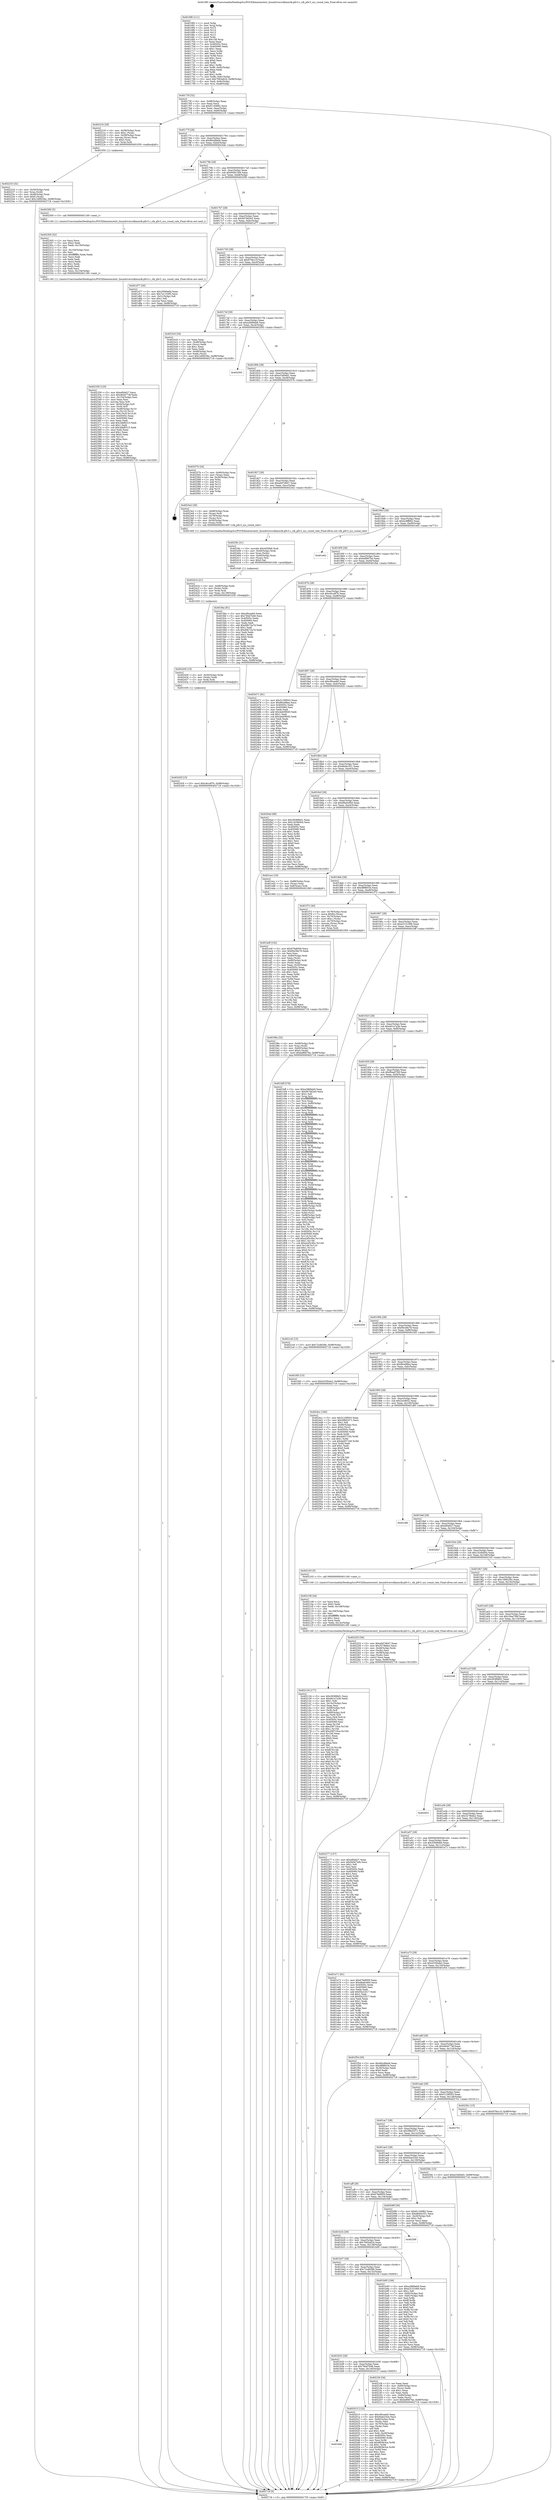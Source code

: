 digraph "0x4016f0" {
  label = "0x4016f0 (/mnt/c/Users/mathe/Desktop/tcc/POCII/binaries/extr_linuxdriversclkimxclk-pllv3.c_clk_pllv3_sys_round_rate_Final-ollvm.out::main(0))"
  labelloc = "t"
  node[shape=record]

  Entry [label="",width=0.3,height=0.3,shape=circle,fillcolor=black,style=filled]
  "0x40175f" [label="{
     0x40175f [32]\l
     | [instrs]\l
     &nbsp;&nbsp;0x40175f \<+6\>: mov -0x98(%rbp),%eax\l
     &nbsp;&nbsp;0x401765 \<+2\>: mov %eax,%ecx\l
     &nbsp;&nbsp;0x401767 \<+6\>: sub $0x81164f82,%ecx\l
     &nbsp;&nbsp;0x40176d \<+6\>: mov %eax,-0xac(%rbp)\l
     &nbsp;&nbsp;0x401773 \<+6\>: mov %ecx,-0xb0(%rbp)\l
     &nbsp;&nbsp;0x401779 \<+6\>: je 0000000000402216 \<main+0xb26\>\l
  }"]
  "0x402216" [label="{
     0x402216 [29]\l
     | [instrs]\l
     &nbsp;&nbsp;0x402216 \<+4\>: mov -0x58(%rbp),%rax\l
     &nbsp;&nbsp;0x40221a \<+6\>: movl $0x1,(%rax)\l
     &nbsp;&nbsp;0x402220 \<+4\>: mov -0x58(%rbp),%rax\l
     &nbsp;&nbsp;0x402224 \<+3\>: movslq (%rax),%rax\l
     &nbsp;&nbsp;0x402227 \<+4\>: shl $0x3,%rax\l
     &nbsp;&nbsp;0x40222b \<+3\>: mov %rax,%rdi\l
     &nbsp;&nbsp;0x40222e \<+5\>: call 0000000000401050 \<malloc@plt\>\l
     | [calls]\l
     &nbsp;&nbsp;0x401050 \{1\} (unknown)\l
  }"]
  "0x40177f" [label="{
     0x40177f [28]\l
     | [instrs]\l
     &nbsp;&nbsp;0x40177f \<+5\>: jmp 0000000000401784 \<main+0x94\>\l
     &nbsp;&nbsp;0x401784 \<+6\>: mov -0xac(%rbp),%eax\l
     &nbsp;&nbsp;0x40178a \<+5\>: sub $0x90cd9ed4,%eax\l
     &nbsp;&nbsp;0x40178f \<+6\>: mov %eax,-0xb4(%rbp)\l
     &nbsp;&nbsp;0x401795 \<+6\>: je 000000000040244e \<main+0xd5e\>\l
  }"]
  Exit [label="",width=0.3,height=0.3,shape=circle,fillcolor=black,style=filled,peripheries=2]
  "0x40244e" [label="{
     0x40244e\l
  }", style=dashed]
  "0x40179b" [label="{
     0x40179b [28]\l
     | [instrs]\l
     &nbsp;&nbsp;0x40179b \<+5\>: jmp 00000000004017a0 \<main+0xb0\>\l
     &nbsp;&nbsp;0x4017a0 \<+6\>: mov -0xac(%rbp),%eax\l
     &nbsp;&nbsp;0x4017a6 \<+5\>: sub $0x945b7ef4,%eax\l
     &nbsp;&nbsp;0x4017ab \<+6\>: mov %eax,-0xb8(%rbp)\l
     &nbsp;&nbsp;0x4017b1 \<+6\>: je 0000000000402300 \<main+0xc10\>\l
  }"]
  "0x40243f" [label="{
     0x40243f [15]\l
     | [instrs]\l
     &nbsp;&nbsp;0x40243f \<+10\>: movl $0xc9ccdf7b,-0x98(%rbp)\l
     &nbsp;&nbsp;0x402449 \<+5\>: jmp 0000000000402718 \<main+0x1028\>\l
  }"]
  "0x402300" [label="{
     0x402300 [5]\l
     | [instrs]\l
     &nbsp;&nbsp;0x402300 \<+5\>: call 0000000000401160 \<next_i\>\l
     | [calls]\l
     &nbsp;&nbsp;0x401160 \{1\} (/mnt/c/Users/mathe/Desktop/tcc/POCII/binaries/extr_linuxdriversclkimxclk-pllv3.c_clk_pllv3_sys_round_rate_Final-ollvm.out::next_i)\l
  }"]
  "0x4017b7" [label="{
     0x4017b7 [28]\l
     | [instrs]\l
     &nbsp;&nbsp;0x4017b7 \<+5\>: jmp 00000000004017bc \<main+0xcc\>\l
     &nbsp;&nbsp;0x4017bc \<+6\>: mov -0xac(%rbp),%eax\l
     &nbsp;&nbsp;0x4017c2 \<+5\>: sub $0x947b62e5,%eax\l
     &nbsp;&nbsp;0x4017c7 \<+6\>: mov %eax,-0xbc(%rbp)\l
     &nbsp;&nbsp;0x4017cd \<+6\>: je 0000000000401d77 \<main+0x687\>\l
  }"]
  "0x402430" [label="{
     0x402430 [15]\l
     | [instrs]\l
     &nbsp;&nbsp;0x402430 \<+4\>: mov -0x50(%rbp),%rdx\l
     &nbsp;&nbsp;0x402434 \<+3\>: mov (%rdx),%rdx\l
     &nbsp;&nbsp;0x402437 \<+3\>: mov %rdx,%rdi\l
     &nbsp;&nbsp;0x40243a \<+5\>: call 0000000000401030 \<free@plt\>\l
     | [calls]\l
     &nbsp;&nbsp;0x401030 \{1\} (unknown)\l
  }"]
  "0x401d77" [label="{
     0x401d77 [30]\l
     | [instrs]\l
     &nbsp;&nbsp;0x401d77 \<+5\>: mov $0x35f49e6d,%eax\l
     &nbsp;&nbsp;0x401d7c \<+5\>: mov $0x7e1103f5,%ecx\l
     &nbsp;&nbsp;0x401d81 \<+3\>: mov -0x31(%rbp),%dl\l
     &nbsp;&nbsp;0x401d84 \<+3\>: test $0x1,%dl\l
     &nbsp;&nbsp;0x401d87 \<+3\>: cmovne %ecx,%eax\l
     &nbsp;&nbsp;0x401d8a \<+6\>: mov %eax,-0x98(%rbp)\l
     &nbsp;&nbsp;0x401d90 \<+5\>: jmp 0000000000402718 \<main+0x1028\>\l
  }"]
  "0x4017d3" [label="{
     0x4017d3 [28]\l
     | [instrs]\l
     &nbsp;&nbsp;0x4017d3 \<+5\>: jmp 00000000004017d8 \<main+0xe8\>\l
     &nbsp;&nbsp;0x4017d8 \<+6\>: mov -0xac(%rbp),%eax\l
     &nbsp;&nbsp;0x4017de \<+5\>: sub $0x97f4cc1f,%eax\l
     &nbsp;&nbsp;0x4017e3 \<+6\>: mov %eax,-0xc0(%rbp)\l
     &nbsp;&nbsp;0x4017e9 \<+6\>: je 00000000004023c0 \<main+0xcd0\>\l
  }"]
  "0x40241b" [label="{
     0x40241b [21]\l
     | [instrs]\l
     &nbsp;&nbsp;0x40241b \<+4\>: mov -0x68(%rbp),%rdx\l
     &nbsp;&nbsp;0x40241f \<+3\>: mov (%rdx),%rdx\l
     &nbsp;&nbsp;0x402422 \<+3\>: mov %rdx,%rdi\l
     &nbsp;&nbsp;0x402425 \<+6\>: mov %eax,-0x158(%rbp)\l
     &nbsp;&nbsp;0x40242b \<+5\>: call 0000000000401030 \<free@plt\>\l
     | [calls]\l
     &nbsp;&nbsp;0x401030 \{1\} (unknown)\l
  }"]
  "0x4023c0" [label="{
     0x4023c0 [34]\l
     | [instrs]\l
     &nbsp;&nbsp;0x4023c0 \<+2\>: xor %eax,%eax\l
     &nbsp;&nbsp;0x4023c2 \<+4\>: mov -0x48(%rbp),%rcx\l
     &nbsp;&nbsp;0x4023c6 \<+2\>: mov (%rcx),%edx\l
     &nbsp;&nbsp;0x4023c8 \<+3\>: sub $0x1,%eax\l
     &nbsp;&nbsp;0x4023cb \<+2\>: sub %eax,%edx\l
     &nbsp;&nbsp;0x4023cd \<+4\>: mov -0x48(%rbp),%rcx\l
     &nbsp;&nbsp;0x4023d1 \<+2\>: mov %edx,(%rcx)\l
     &nbsp;&nbsp;0x4023d3 \<+10\>: movl $0x149923bc,-0x98(%rbp)\l
     &nbsp;&nbsp;0x4023dd \<+5\>: jmp 0000000000402718 \<main+0x1028\>\l
  }"]
  "0x4017ef" [label="{
     0x4017ef [28]\l
     | [instrs]\l
     &nbsp;&nbsp;0x4017ef \<+5\>: jmp 00000000004017f4 \<main+0x104\>\l
     &nbsp;&nbsp;0x4017f4 \<+6\>: mov -0xac(%rbp),%eax\l
     &nbsp;&nbsp;0x4017fa \<+5\>: sub $0xa2869eb9,%eax\l
     &nbsp;&nbsp;0x4017ff \<+6\>: mov %eax,-0xc4(%rbp)\l
     &nbsp;&nbsp;0x401805 \<+6\>: je 0000000000402593 \<main+0xea3\>\l
  }"]
  "0x4023fc" [label="{
     0x4023fc [31]\l
     | [instrs]\l
     &nbsp;&nbsp;0x4023fc \<+10\>: movabs $0x4030b6,%rdi\l
     &nbsp;&nbsp;0x402406 \<+4\>: mov -0x40(%rbp),%rdx\l
     &nbsp;&nbsp;0x40240a \<+3\>: mov %rax,(%rdx)\l
     &nbsp;&nbsp;0x40240d \<+4\>: mov -0x40(%rbp),%rax\l
     &nbsp;&nbsp;0x402411 \<+3\>: mov (%rax),%rsi\l
     &nbsp;&nbsp;0x402414 \<+2\>: mov $0x0,%al\l
     &nbsp;&nbsp;0x402416 \<+5\>: call 0000000000401040 \<printf@plt\>\l
     | [calls]\l
     &nbsp;&nbsp;0x401040 \{1\} (unknown)\l
  }"]
  "0x402593" [label="{
     0x402593\l
  }", style=dashed]
  "0x40180b" [label="{
     0x40180b [28]\l
     | [instrs]\l
     &nbsp;&nbsp;0x40180b \<+5\>: jmp 0000000000401810 \<main+0x120\>\l
     &nbsp;&nbsp;0x401810 \<+6\>: mov -0xac(%rbp),%eax\l
     &nbsp;&nbsp;0x401816 \<+5\>: sub $0xa33d0dd1,%eax\l
     &nbsp;&nbsp;0x40181b \<+6\>: mov %eax,-0xc8(%rbp)\l
     &nbsp;&nbsp;0x401821 \<+6\>: je 000000000040257b \<main+0xe8b\>\l
  }"]
  "0x402339" [label="{
     0x402339 [120]\l
     | [instrs]\l
     &nbsp;&nbsp;0x402339 \<+5\>: mov $0xef0dd27,%ecx\l
     &nbsp;&nbsp;0x40233e \<+5\>: mov $0x4844774f,%edx\l
     &nbsp;&nbsp;0x402343 \<+6\>: mov -0x154(%rbp),%esi\l
     &nbsp;&nbsp;0x402349 \<+3\>: imul %eax,%esi\l
     &nbsp;&nbsp;0x40234c \<+3\>: movslq %esi,%r8\l
     &nbsp;&nbsp;0x40234f \<+4\>: mov -0x50(%rbp),%r9\l
     &nbsp;&nbsp;0x402353 \<+3\>: mov (%r9),%r9\l
     &nbsp;&nbsp;0x402356 \<+4\>: mov -0x48(%rbp),%r10\l
     &nbsp;&nbsp;0x40235a \<+3\>: movslq (%r10),%r10\l
     &nbsp;&nbsp;0x40235d \<+4\>: mov %r8,(%r9,%r10,8)\l
     &nbsp;&nbsp;0x402361 \<+7\>: mov 0x40505c,%eax\l
     &nbsp;&nbsp;0x402368 \<+7\>: mov 0x405060,%esi\l
     &nbsp;&nbsp;0x40236f \<+2\>: mov %eax,%edi\l
     &nbsp;&nbsp;0x402371 \<+6\>: add $0x3dbf6315,%edi\l
     &nbsp;&nbsp;0x402377 \<+3\>: sub $0x1,%edi\l
     &nbsp;&nbsp;0x40237a \<+6\>: sub $0x3dbf6315,%edi\l
     &nbsp;&nbsp;0x402380 \<+3\>: imul %edi,%eax\l
     &nbsp;&nbsp;0x402383 \<+3\>: and $0x1,%eax\l
     &nbsp;&nbsp;0x402386 \<+3\>: cmp $0x0,%eax\l
     &nbsp;&nbsp;0x402389 \<+4\>: sete %r11b\l
     &nbsp;&nbsp;0x40238d \<+3\>: cmp $0xa,%esi\l
     &nbsp;&nbsp;0x402390 \<+3\>: setl %bl\l
     &nbsp;&nbsp;0x402393 \<+3\>: mov %r11b,%r14b\l
     &nbsp;&nbsp;0x402396 \<+3\>: and %bl,%r14b\l
     &nbsp;&nbsp;0x402399 \<+3\>: xor %bl,%r11b\l
     &nbsp;&nbsp;0x40239c \<+3\>: or %r11b,%r14b\l
     &nbsp;&nbsp;0x40239f \<+4\>: test $0x1,%r14b\l
     &nbsp;&nbsp;0x4023a3 \<+3\>: cmovne %edx,%ecx\l
     &nbsp;&nbsp;0x4023a6 \<+6\>: mov %ecx,-0x98(%rbp)\l
     &nbsp;&nbsp;0x4023ac \<+5\>: jmp 0000000000402718 \<main+0x1028\>\l
  }"]
  "0x40257b" [label="{
     0x40257b [24]\l
     | [instrs]\l
     &nbsp;&nbsp;0x40257b \<+7\>: mov -0x90(%rbp),%rax\l
     &nbsp;&nbsp;0x402582 \<+2\>: mov (%rax),%eax\l
     &nbsp;&nbsp;0x402584 \<+4\>: lea -0x28(%rbp),%rsp\l
     &nbsp;&nbsp;0x402588 \<+1\>: pop %rbx\l
     &nbsp;&nbsp;0x402589 \<+2\>: pop %r12\l
     &nbsp;&nbsp;0x40258b \<+2\>: pop %r13\l
     &nbsp;&nbsp;0x40258d \<+2\>: pop %r14\l
     &nbsp;&nbsp;0x40258f \<+2\>: pop %r15\l
     &nbsp;&nbsp;0x402591 \<+1\>: pop %rbp\l
     &nbsp;&nbsp;0x402592 \<+1\>: ret\l
  }"]
  "0x401827" [label="{
     0x401827 [28]\l
     | [instrs]\l
     &nbsp;&nbsp;0x401827 \<+5\>: jmp 000000000040182c \<main+0x13c\>\l
     &nbsp;&nbsp;0x40182c \<+6\>: mov -0xac(%rbp),%eax\l
     &nbsp;&nbsp;0x401832 \<+5\>: sub $0xab97d647,%eax\l
     &nbsp;&nbsp;0x401837 \<+6\>: mov %eax,-0xcc(%rbp)\l
     &nbsp;&nbsp;0x40183d \<+6\>: je 00000000004023e2 \<main+0xcf2\>\l
  }"]
  "0x402305" [label="{
     0x402305 [52]\l
     | [instrs]\l
     &nbsp;&nbsp;0x402305 \<+2\>: xor %ecx,%ecx\l
     &nbsp;&nbsp;0x402307 \<+5\>: mov $0x2,%edx\l
     &nbsp;&nbsp;0x40230c \<+6\>: mov %edx,-0x150(%rbp)\l
     &nbsp;&nbsp;0x402312 \<+1\>: cltd\l
     &nbsp;&nbsp;0x402313 \<+6\>: mov -0x150(%rbp),%esi\l
     &nbsp;&nbsp;0x402319 \<+2\>: idiv %esi\l
     &nbsp;&nbsp;0x40231b \<+6\>: imul $0xfffffffe,%edx,%edx\l
     &nbsp;&nbsp;0x402321 \<+2\>: mov %ecx,%edi\l
     &nbsp;&nbsp;0x402323 \<+2\>: sub %edx,%edi\l
     &nbsp;&nbsp;0x402325 \<+2\>: mov %ecx,%edx\l
     &nbsp;&nbsp;0x402327 \<+3\>: sub $0x1,%edx\l
     &nbsp;&nbsp;0x40232a \<+2\>: add %edx,%edi\l
     &nbsp;&nbsp;0x40232c \<+2\>: sub %edi,%ecx\l
     &nbsp;&nbsp;0x40232e \<+6\>: mov %ecx,-0x154(%rbp)\l
     &nbsp;&nbsp;0x402334 \<+5\>: call 0000000000401160 \<next_i\>\l
     | [calls]\l
     &nbsp;&nbsp;0x401160 \{1\} (/mnt/c/Users/mathe/Desktop/tcc/POCII/binaries/extr_linuxdriversclkimxclk-pllv3.c_clk_pllv3_sys_round_rate_Final-ollvm.out::next_i)\l
  }"]
  "0x4023e2" [label="{
     0x4023e2 [26]\l
     | [instrs]\l
     &nbsp;&nbsp;0x4023e2 \<+4\>: mov -0x68(%rbp),%rax\l
     &nbsp;&nbsp;0x4023e6 \<+3\>: mov (%rax),%rdi\l
     &nbsp;&nbsp;0x4023e9 \<+4\>: mov -0x78(%rbp),%rax\l
     &nbsp;&nbsp;0x4023ed \<+3\>: mov (%rax),%rsi\l
     &nbsp;&nbsp;0x4023f0 \<+4\>: mov -0x50(%rbp),%rax\l
     &nbsp;&nbsp;0x4023f4 \<+3\>: mov (%rax),%rdx\l
     &nbsp;&nbsp;0x4023f7 \<+5\>: call 0000000000401400 \<clk_pllv3_sys_round_rate\>\l
     | [calls]\l
     &nbsp;&nbsp;0x401400 \{1\} (/mnt/c/Users/mathe/Desktop/tcc/POCII/binaries/extr_linuxdriversclkimxclk-pllv3.c_clk_pllv3_sys_round_rate_Final-ollvm.out::clk_pllv3_sys_round_rate)\l
  }"]
  "0x401843" [label="{
     0x401843 [28]\l
     | [instrs]\l
     &nbsp;&nbsp;0x401843 \<+5\>: jmp 0000000000401848 \<main+0x158\>\l
     &nbsp;&nbsp;0x401848 \<+6\>: mov -0xac(%rbp),%eax\l
     &nbsp;&nbsp;0x40184e \<+5\>: sub $0xbc9ff662,%eax\l
     &nbsp;&nbsp;0x401853 \<+6\>: mov %eax,-0xd0(%rbp)\l
     &nbsp;&nbsp;0x401859 \<+6\>: je 0000000000401e62 \<main+0x772\>\l
  }"]
  "0x402233" [label="{
     0x402233 [32]\l
     | [instrs]\l
     &nbsp;&nbsp;0x402233 \<+4\>: mov -0x50(%rbp),%rdi\l
     &nbsp;&nbsp;0x402237 \<+3\>: mov %rax,(%rdi)\l
     &nbsp;&nbsp;0x40223a \<+4\>: mov -0x48(%rbp),%rax\l
     &nbsp;&nbsp;0x40223e \<+6\>: movl $0x0,(%rax)\l
     &nbsp;&nbsp;0x402244 \<+10\>: movl $0x149923bc,-0x98(%rbp)\l
     &nbsp;&nbsp;0x40224e \<+5\>: jmp 0000000000402718 \<main+0x1028\>\l
  }"]
  "0x401e62" [label="{
     0x401e62\l
  }", style=dashed]
  "0x40185f" [label="{
     0x40185f [28]\l
     | [instrs]\l
     &nbsp;&nbsp;0x40185f \<+5\>: jmp 0000000000401864 \<main+0x174\>\l
     &nbsp;&nbsp;0x401864 \<+6\>: mov -0xac(%rbp),%eax\l
     &nbsp;&nbsp;0x40186a \<+5\>: sub $0xbdf067be,%eax\l
     &nbsp;&nbsp;0x40186f \<+6\>: mov %eax,-0xd4(%rbp)\l
     &nbsp;&nbsp;0x401875 \<+6\>: je 0000000000401fba \<main+0x8ca\>\l
  }"]
  "0x402134" [label="{
     0x402134 [177]\l
     | [instrs]\l
     &nbsp;&nbsp;0x402134 \<+5\>: mov $0x28389b01,%ecx\l
     &nbsp;&nbsp;0x402139 \<+5\>: mov $0xe61e7a3b,%edx\l
     &nbsp;&nbsp;0x40213e \<+3\>: mov $0x1,%dil\l
     &nbsp;&nbsp;0x402141 \<+6\>: mov -0x14c(%rbp),%esi\l
     &nbsp;&nbsp;0x402147 \<+3\>: imul %eax,%esi\l
     &nbsp;&nbsp;0x40214a \<+4\>: mov -0x68(%rbp),%r8\l
     &nbsp;&nbsp;0x40214e \<+3\>: mov (%r8),%r8\l
     &nbsp;&nbsp;0x402151 \<+4\>: mov -0x60(%rbp),%r9\l
     &nbsp;&nbsp;0x402155 \<+3\>: movslq (%r9),%r9\l
     &nbsp;&nbsp;0x402158 \<+4\>: mov %esi,(%r8,%r9,4)\l
     &nbsp;&nbsp;0x40215c \<+7\>: mov 0x40505c,%eax\l
     &nbsp;&nbsp;0x402163 \<+7\>: mov 0x405060,%esi\l
     &nbsp;&nbsp;0x40216a \<+3\>: mov %eax,%r10d\l
     &nbsp;&nbsp;0x40216d \<+7\>: sub $0x208710ce,%r10d\l
     &nbsp;&nbsp;0x402174 \<+4\>: sub $0x1,%r10d\l
     &nbsp;&nbsp;0x402178 \<+7\>: add $0x208710ce,%r10d\l
     &nbsp;&nbsp;0x40217f \<+4\>: imul %r10d,%eax\l
     &nbsp;&nbsp;0x402183 \<+3\>: and $0x1,%eax\l
     &nbsp;&nbsp;0x402186 \<+3\>: cmp $0x0,%eax\l
     &nbsp;&nbsp;0x402189 \<+4\>: sete %r11b\l
     &nbsp;&nbsp;0x40218d \<+3\>: cmp $0xa,%esi\l
     &nbsp;&nbsp;0x402190 \<+3\>: setl %bl\l
     &nbsp;&nbsp;0x402193 \<+3\>: mov %r11b,%r14b\l
     &nbsp;&nbsp;0x402196 \<+4\>: xor $0xff,%r14b\l
     &nbsp;&nbsp;0x40219a \<+3\>: mov %bl,%r15b\l
     &nbsp;&nbsp;0x40219d \<+4\>: xor $0xff,%r15b\l
     &nbsp;&nbsp;0x4021a1 \<+4\>: xor $0x0,%dil\l
     &nbsp;&nbsp;0x4021a5 \<+3\>: mov %r14b,%r12b\l
     &nbsp;&nbsp;0x4021a8 \<+4\>: and $0x0,%r12b\l
     &nbsp;&nbsp;0x4021ac \<+3\>: and %dil,%r11b\l
     &nbsp;&nbsp;0x4021af \<+3\>: mov %r15b,%r13b\l
     &nbsp;&nbsp;0x4021b2 \<+4\>: and $0x0,%r13b\l
     &nbsp;&nbsp;0x4021b6 \<+3\>: and %dil,%bl\l
     &nbsp;&nbsp;0x4021b9 \<+3\>: or %r11b,%r12b\l
     &nbsp;&nbsp;0x4021bc \<+3\>: or %bl,%r13b\l
     &nbsp;&nbsp;0x4021bf \<+3\>: xor %r13b,%r12b\l
     &nbsp;&nbsp;0x4021c2 \<+3\>: or %r15b,%r14b\l
     &nbsp;&nbsp;0x4021c5 \<+4\>: xor $0xff,%r14b\l
     &nbsp;&nbsp;0x4021c9 \<+4\>: or $0x0,%dil\l
     &nbsp;&nbsp;0x4021cd \<+3\>: and %dil,%r14b\l
     &nbsp;&nbsp;0x4021d0 \<+3\>: or %r14b,%r12b\l
     &nbsp;&nbsp;0x4021d3 \<+4\>: test $0x1,%r12b\l
     &nbsp;&nbsp;0x4021d7 \<+3\>: cmovne %edx,%ecx\l
     &nbsp;&nbsp;0x4021da \<+6\>: mov %ecx,-0x98(%rbp)\l
     &nbsp;&nbsp;0x4021e0 \<+5\>: jmp 0000000000402718 \<main+0x1028\>\l
  }"]
  "0x401fba" [label="{
     0x401fba [91]\l
     | [instrs]\l
     &nbsp;&nbsp;0x401fba \<+5\>: mov $0xcf0ceeb0,%eax\l
     &nbsp;&nbsp;0x401fbf \<+5\>: mov $0x784d7b46,%ecx\l
     &nbsp;&nbsp;0x401fc4 \<+7\>: mov 0x40505c,%edx\l
     &nbsp;&nbsp;0x401fcb \<+7\>: mov 0x405060,%esi\l
     &nbsp;&nbsp;0x401fd2 \<+2\>: mov %edx,%edi\l
     &nbsp;&nbsp;0x401fd4 \<+6\>: add $0xd0b72a7d,%edi\l
     &nbsp;&nbsp;0x401fda \<+3\>: sub $0x1,%edi\l
     &nbsp;&nbsp;0x401fdd \<+6\>: sub $0xd0b72a7d,%edi\l
     &nbsp;&nbsp;0x401fe3 \<+3\>: imul %edi,%edx\l
     &nbsp;&nbsp;0x401fe6 \<+3\>: and $0x1,%edx\l
     &nbsp;&nbsp;0x401fe9 \<+3\>: cmp $0x0,%edx\l
     &nbsp;&nbsp;0x401fec \<+4\>: sete %r8b\l
     &nbsp;&nbsp;0x401ff0 \<+3\>: cmp $0xa,%esi\l
     &nbsp;&nbsp;0x401ff3 \<+4\>: setl %r9b\l
     &nbsp;&nbsp;0x401ff7 \<+3\>: mov %r8b,%r10b\l
     &nbsp;&nbsp;0x401ffa \<+3\>: and %r9b,%r10b\l
     &nbsp;&nbsp;0x401ffd \<+3\>: xor %r9b,%r8b\l
     &nbsp;&nbsp;0x402000 \<+3\>: or %r8b,%r10b\l
     &nbsp;&nbsp;0x402003 \<+4\>: test $0x1,%r10b\l
     &nbsp;&nbsp;0x402007 \<+3\>: cmovne %ecx,%eax\l
     &nbsp;&nbsp;0x40200a \<+6\>: mov %eax,-0x98(%rbp)\l
     &nbsp;&nbsp;0x402010 \<+5\>: jmp 0000000000402718 \<main+0x1028\>\l
  }"]
  "0x40187b" [label="{
     0x40187b [28]\l
     | [instrs]\l
     &nbsp;&nbsp;0x40187b \<+5\>: jmp 0000000000401880 \<main+0x190\>\l
     &nbsp;&nbsp;0x401880 \<+6\>: mov -0xac(%rbp),%eax\l
     &nbsp;&nbsp;0x401886 \<+5\>: sub $0xc9ccdf7b,%eax\l
     &nbsp;&nbsp;0x40188b \<+6\>: mov %eax,-0xd8(%rbp)\l
     &nbsp;&nbsp;0x401891 \<+6\>: je 0000000000402471 \<main+0xd81\>\l
  }"]
  "0x402108" [label="{
     0x402108 [44]\l
     | [instrs]\l
     &nbsp;&nbsp;0x402108 \<+2\>: xor %ecx,%ecx\l
     &nbsp;&nbsp;0x40210a \<+5\>: mov $0x2,%edx\l
     &nbsp;&nbsp;0x40210f \<+6\>: mov %edx,-0x148(%rbp)\l
     &nbsp;&nbsp;0x402115 \<+1\>: cltd\l
     &nbsp;&nbsp;0x402116 \<+6\>: mov -0x148(%rbp),%esi\l
     &nbsp;&nbsp;0x40211c \<+2\>: idiv %esi\l
     &nbsp;&nbsp;0x40211e \<+6\>: imul $0xfffffffe,%edx,%edx\l
     &nbsp;&nbsp;0x402124 \<+3\>: sub $0x1,%ecx\l
     &nbsp;&nbsp;0x402127 \<+2\>: sub %ecx,%edx\l
     &nbsp;&nbsp;0x402129 \<+6\>: mov %edx,-0x14c(%rbp)\l
     &nbsp;&nbsp;0x40212f \<+5\>: call 0000000000401160 \<next_i\>\l
     | [calls]\l
     &nbsp;&nbsp;0x401160 \{1\} (/mnt/c/Users/mathe/Desktop/tcc/POCII/binaries/extr_linuxdriversclkimxclk-pllv3.c_clk_pllv3_sys_round_rate_Final-ollvm.out::next_i)\l
  }"]
  "0x402471" [label="{
     0x402471 [91]\l
     | [instrs]\l
     &nbsp;&nbsp;0x402471 \<+5\>: mov $0x5129f503,%eax\l
     &nbsp;&nbsp;0x402476 \<+5\>: mov $0xf9ce98ea,%ecx\l
     &nbsp;&nbsp;0x40247b \<+7\>: mov 0x40505c,%edx\l
     &nbsp;&nbsp;0x402482 \<+7\>: mov 0x405060,%esi\l
     &nbsp;&nbsp;0x402489 \<+2\>: mov %edx,%edi\l
     &nbsp;&nbsp;0x40248b \<+6\>: add $0x4eb090d5,%edi\l
     &nbsp;&nbsp;0x402491 \<+3\>: sub $0x1,%edi\l
     &nbsp;&nbsp;0x402494 \<+6\>: sub $0x4eb090d5,%edi\l
     &nbsp;&nbsp;0x40249a \<+3\>: imul %edi,%edx\l
     &nbsp;&nbsp;0x40249d \<+3\>: and $0x1,%edx\l
     &nbsp;&nbsp;0x4024a0 \<+3\>: cmp $0x0,%edx\l
     &nbsp;&nbsp;0x4024a3 \<+4\>: sete %r8b\l
     &nbsp;&nbsp;0x4024a7 \<+3\>: cmp $0xa,%esi\l
     &nbsp;&nbsp;0x4024aa \<+4\>: setl %r9b\l
     &nbsp;&nbsp;0x4024ae \<+3\>: mov %r8b,%r10b\l
     &nbsp;&nbsp;0x4024b1 \<+3\>: and %r9b,%r10b\l
     &nbsp;&nbsp;0x4024b4 \<+3\>: xor %r9b,%r8b\l
     &nbsp;&nbsp;0x4024b7 \<+3\>: or %r8b,%r10b\l
     &nbsp;&nbsp;0x4024ba \<+4\>: test $0x1,%r10b\l
     &nbsp;&nbsp;0x4024be \<+3\>: cmovne %ecx,%eax\l
     &nbsp;&nbsp;0x4024c1 \<+6\>: mov %eax,-0x98(%rbp)\l
     &nbsp;&nbsp;0x4024c7 \<+5\>: jmp 0000000000402718 \<main+0x1028\>\l
  }"]
  "0x401897" [label="{
     0x401897 [28]\l
     | [instrs]\l
     &nbsp;&nbsp;0x401897 \<+5\>: jmp 000000000040189c \<main+0x1ac\>\l
     &nbsp;&nbsp;0x40189c \<+6\>: mov -0xac(%rbp),%eax\l
     &nbsp;&nbsp;0x4018a2 \<+5\>: sub $0xcf0ceeb0,%eax\l
     &nbsp;&nbsp;0x4018a7 \<+6\>: mov %eax,-0xdc(%rbp)\l
     &nbsp;&nbsp;0x4018ad \<+6\>: je 000000000040262c \<main+0xf3c\>\l
  }"]
  "0x401b6f" [label="{
     0x401b6f\l
  }", style=dashed]
  "0x40262c" [label="{
     0x40262c\l
  }", style=dashed]
  "0x4018b3" [label="{
     0x4018b3 [28]\l
     | [instrs]\l
     &nbsp;&nbsp;0x4018b3 \<+5\>: jmp 00000000004018b8 \<main+0x1c8\>\l
     &nbsp;&nbsp;0x4018b8 \<+6\>: mov -0xac(%rbp),%eax\l
     &nbsp;&nbsp;0x4018be \<+5\>: sub $0xd6d4c351,%eax\l
     &nbsp;&nbsp;0x4018c3 \<+6\>: mov %eax,-0xe0(%rbp)\l
     &nbsp;&nbsp;0x4018c9 \<+6\>: je 00000000004020ad \<main+0x9bd\>\l
  }"]
  "0x402015" [label="{
     0x402015 [122]\l
     | [instrs]\l
     &nbsp;&nbsp;0x402015 \<+5\>: mov $0xcf0ceeb0,%eax\l
     &nbsp;&nbsp;0x40201a \<+5\>: mov $0x644e33cb,%ecx\l
     &nbsp;&nbsp;0x40201f \<+4\>: mov -0x60(%rbp),%rdx\l
     &nbsp;&nbsp;0x402023 \<+2\>: mov (%rdx),%esi\l
     &nbsp;&nbsp;0x402025 \<+4\>: mov -0x70(%rbp),%rdx\l
     &nbsp;&nbsp;0x402029 \<+2\>: cmp (%rdx),%esi\l
     &nbsp;&nbsp;0x40202b \<+4\>: setl %dil\l
     &nbsp;&nbsp;0x40202f \<+4\>: and $0x1,%dil\l
     &nbsp;&nbsp;0x402033 \<+4\>: mov %dil,-0x29(%rbp)\l
     &nbsp;&nbsp;0x402037 \<+7\>: mov 0x40505c,%esi\l
     &nbsp;&nbsp;0x40203e \<+8\>: mov 0x405060,%r8d\l
     &nbsp;&nbsp;0x402046 \<+3\>: mov %esi,%r9d\l
     &nbsp;&nbsp;0x402049 \<+7\>: add $0x883fe3ce,%r9d\l
     &nbsp;&nbsp;0x402050 \<+4\>: sub $0x1,%r9d\l
     &nbsp;&nbsp;0x402054 \<+7\>: sub $0x883fe3ce,%r9d\l
     &nbsp;&nbsp;0x40205b \<+4\>: imul %r9d,%esi\l
     &nbsp;&nbsp;0x40205f \<+3\>: and $0x1,%esi\l
     &nbsp;&nbsp;0x402062 \<+3\>: cmp $0x0,%esi\l
     &nbsp;&nbsp;0x402065 \<+4\>: sete %dil\l
     &nbsp;&nbsp;0x402069 \<+4\>: cmp $0xa,%r8d\l
     &nbsp;&nbsp;0x40206d \<+4\>: setl %r10b\l
     &nbsp;&nbsp;0x402071 \<+3\>: mov %dil,%r11b\l
     &nbsp;&nbsp;0x402074 \<+3\>: and %r10b,%r11b\l
     &nbsp;&nbsp;0x402077 \<+3\>: xor %r10b,%dil\l
     &nbsp;&nbsp;0x40207a \<+3\>: or %dil,%r11b\l
     &nbsp;&nbsp;0x40207d \<+4\>: test $0x1,%r11b\l
     &nbsp;&nbsp;0x402081 \<+3\>: cmovne %ecx,%eax\l
     &nbsp;&nbsp;0x402084 \<+6\>: mov %eax,-0x98(%rbp)\l
     &nbsp;&nbsp;0x40208a \<+5\>: jmp 0000000000402718 \<main+0x1028\>\l
  }"]
  "0x4020ad" [label="{
     0x4020ad [86]\l
     | [instrs]\l
     &nbsp;&nbsp;0x4020ad \<+5\>: mov $0x28389b01,%eax\l
     &nbsp;&nbsp;0x4020b2 \<+5\>: mov $0x1420b004,%ecx\l
     &nbsp;&nbsp;0x4020b7 \<+2\>: xor %edx,%edx\l
     &nbsp;&nbsp;0x4020b9 \<+7\>: mov 0x40505c,%esi\l
     &nbsp;&nbsp;0x4020c0 \<+7\>: mov 0x405060,%edi\l
     &nbsp;&nbsp;0x4020c7 \<+3\>: sub $0x1,%edx\l
     &nbsp;&nbsp;0x4020ca \<+3\>: mov %esi,%r8d\l
     &nbsp;&nbsp;0x4020cd \<+3\>: add %edx,%r8d\l
     &nbsp;&nbsp;0x4020d0 \<+4\>: imul %r8d,%esi\l
     &nbsp;&nbsp;0x4020d4 \<+3\>: and $0x1,%esi\l
     &nbsp;&nbsp;0x4020d7 \<+3\>: cmp $0x0,%esi\l
     &nbsp;&nbsp;0x4020da \<+4\>: sete %r9b\l
     &nbsp;&nbsp;0x4020de \<+3\>: cmp $0xa,%edi\l
     &nbsp;&nbsp;0x4020e1 \<+4\>: setl %r10b\l
     &nbsp;&nbsp;0x4020e5 \<+3\>: mov %r9b,%r11b\l
     &nbsp;&nbsp;0x4020e8 \<+3\>: and %r10b,%r11b\l
     &nbsp;&nbsp;0x4020eb \<+3\>: xor %r10b,%r9b\l
     &nbsp;&nbsp;0x4020ee \<+3\>: or %r9b,%r11b\l
     &nbsp;&nbsp;0x4020f1 \<+4\>: test $0x1,%r11b\l
     &nbsp;&nbsp;0x4020f5 \<+3\>: cmovne %ecx,%eax\l
     &nbsp;&nbsp;0x4020f8 \<+6\>: mov %eax,-0x98(%rbp)\l
     &nbsp;&nbsp;0x4020fe \<+5\>: jmp 0000000000402718 \<main+0x1028\>\l
  }"]
  "0x4018cf" [label="{
     0x4018cf [28]\l
     | [instrs]\l
     &nbsp;&nbsp;0x4018cf \<+5\>: jmp 00000000004018d4 \<main+0x1e4\>\l
     &nbsp;&nbsp;0x4018d4 \<+6\>: mov -0xac(%rbp),%eax\l
     &nbsp;&nbsp;0x4018da \<+5\>: sub $0xd9a0c664,%eax\l
     &nbsp;&nbsp;0x4018df \<+6\>: mov %eax,-0xe4(%rbp)\l
     &nbsp;&nbsp;0x4018e5 \<+6\>: je 0000000000401ecc \<main+0x7dc\>\l
  }"]
  "0x401b53" [label="{
     0x401b53 [28]\l
     | [instrs]\l
     &nbsp;&nbsp;0x401b53 \<+5\>: jmp 0000000000401b58 \<main+0x468\>\l
     &nbsp;&nbsp;0x401b58 \<+6\>: mov -0xac(%rbp),%eax\l
     &nbsp;&nbsp;0x401b5e \<+5\>: sub $0x784d7b46,%eax\l
     &nbsp;&nbsp;0x401b63 \<+6\>: mov %eax,-0x140(%rbp)\l
     &nbsp;&nbsp;0x401b69 \<+6\>: je 0000000000402015 \<main+0x925\>\l
  }"]
  "0x401ecc" [label="{
     0x401ecc [19]\l
     | [instrs]\l
     &nbsp;&nbsp;0x401ecc \<+7\>: mov -0x88(%rbp),%rax\l
     &nbsp;&nbsp;0x401ed3 \<+3\>: mov (%rax),%rax\l
     &nbsp;&nbsp;0x401ed6 \<+4\>: mov 0x8(%rax),%rdi\l
     &nbsp;&nbsp;0x401eda \<+5\>: call 0000000000401060 \<atoi@plt\>\l
     | [calls]\l
     &nbsp;&nbsp;0x401060 \{1\} (unknown)\l
  }"]
  "0x4018eb" [label="{
     0x4018eb [28]\l
     | [instrs]\l
     &nbsp;&nbsp;0x4018eb \<+5\>: jmp 00000000004018f0 \<main+0x200\>\l
     &nbsp;&nbsp;0x4018f0 \<+6\>: mov -0xac(%rbp),%eax\l
     &nbsp;&nbsp;0x4018f6 \<+5\>: sub $0xdf8f6034,%eax\l
     &nbsp;&nbsp;0x4018fb \<+6\>: mov %eax,-0xe8(%rbp)\l
     &nbsp;&nbsp;0x401901 \<+6\>: je 0000000000401f72 \<main+0x882\>\l
  }"]
  "0x4021f4" [label="{
     0x4021f4 [34]\l
     | [instrs]\l
     &nbsp;&nbsp;0x4021f4 \<+2\>: xor %eax,%eax\l
     &nbsp;&nbsp;0x4021f6 \<+4\>: mov -0x60(%rbp),%rcx\l
     &nbsp;&nbsp;0x4021fa \<+2\>: mov (%rcx),%edx\l
     &nbsp;&nbsp;0x4021fc \<+3\>: sub $0x1,%eax\l
     &nbsp;&nbsp;0x4021ff \<+2\>: sub %eax,%edx\l
     &nbsp;&nbsp;0x402201 \<+4\>: mov -0x60(%rbp),%rcx\l
     &nbsp;&nbsp;0x402205 \<+2\>: mov %edx,(%rcx)\l
     &nbsp;&nbsp;0x402207 \<+10\>: movl $0xbdf067be,-0x98(%rbp)\l
     &nbsp;&nbsp;0x402211 \<+5\>: jmp 0000000000402718 \<main+0x1028\>\l
  }"]
  "0x401f72" [label="{
     0x401f72 [40]\l
     | [instrs]\l
     &nbsp;&nbsp;0x401f72 \<+4\>: mov -0x78(%rbp),%rax\l
     &nbsp;&nbsp;0x401f76 \<+7\>: movq $0x64,(%rax)\l
     &nbsp;&nbsp;0x401f7d \<+4\>: mov -0x70(%rbp),%rax\l
     &nbsp;&nbsp;0x401f81 \<+6\>: movl $0x1,(%rax)\l
     &nbsp;&nbsp;0x401f87 \<+4\>: mov -0x70(%rbp),%rax\l
     &nbsp;&nbsp;0x401f8b \<+3\>: movslq (%rax),%rax\l
     &nbsp;&nbsp;0x401f8e \<+4\>: shl $0x2,%rax\l
     &nbsp;&nbsp;0x401f92 \<+3\>: mov %rax,%rdi\l
     &nbsp;&nbsp;0x401f95 \<+5\>: call 0000000000401050 \<malloc@plt\>\l
     | [calls]\l
     &nbsp;&nbsp;0x401050 \{1\} (unknown)\l
  }"]
  "0x401907" [label="{
     0x401907 [28]\l
     | [instrs]\l
     &nbsp;&nbsp;0x401907 \<+5\>: jmp 000000000040190c \<main+0x21c\>\l
     &nbsp;&nbsp;0x40190c \<+6\>: mov -0xac(%rbp),%eax\l
     &nbsp;&nbsp;0x401912 \<+5\>: sub $0xe3151069,%eax\l
     &nbsp;&nbsp;0x401917 \<+6\>: mov %eax,-0xec(%rbp)\l
     &nbsp;&nbsp;0x40191d \<+6\>: je 0000000000401bff \<main+0x50f\>\l
  }"]
  "0x401f9a" [label="{
     0x401f9a [32]\l
     | [instrs]\l
     &nbsp;&nbsp;0x401f9a \<+4\>: mov -0x68(%rbp),%rdi\l
     &nbsp;&nbsp;0x401f9e \<+3\>: mov %rax,(%rdi)\l
     &nbsp;&nbsp;0x401fa1 \<+4\>: mov -0x60(%rbp),%rax\l
     &nbsp;&nbsp;0x401fa5 \<+6\>: movl $0x0,(%rax)\l
     &nbsp;&nbsp;0x401fab \<+10\>: movl $0xbdf067be,-0x98(%rbp)\l
     &nbsp;&nbsp;0x401fb5 \<+5\>: jmp 0000000000402718 \<main+0x1028\>\l
  }"]
  "0x401bff" [label="{
     0x401bff [376]\l
     | [instrs]\l
     &nbsp;&nbsp;0x401bff \<+5\>: mov $0xa2869eb9,%eax\l
     &nbsp;&nbsp;0x401c04 \<+5\>: mov $0x947b62e5,%ecx\l
     &nbsp;&nbsp;0x401c09 \<+2\>: mov $0x1,%dl\l
     &nbsp;&nbsp;0x401c0b \<+3\>: mov %rsp,%rsi\l
     &nbsp;&nbsp;0x401c0e \<+4\>: add $0xfffffffffffffff0,%rsi\l
     &nbsp;&nbsp;0x401c12 \<+3\>: mov %rsi,%rsp\l
     &nbsp;&nbsp;0x401c15 \<+7\>: mov %rsi,-0x90(%rbp)\l
     &nbsp;&nbsp;0x401c1c \<+3\>: mov %rsp,%rsi\l
     &nbsp;&nbsp;0x401c1f \<+4\>: add $0xfffffffffffffff0,%rsi\l
     &nbsp;&nbsp;0x401c23 \<+3\>: mov %rsi,%rsp\l
     &nbsp;&nbsp;0x401c26 \<+3\>: mov %rsp,%rdi\l
     &nbsp;&nbsp;0x401c29 \<+4\>: add $0xfffffffffffffff0,%rdi\l
     &nbsp;&nbsp;0x401c2d \<+3\>: mov %rdi,%rsp\l
     &nbsp;&nbsp;0x401c30 \<+7\>: mov %rdi,-0x88(%rbp)\l
     &nbsp;&nbsp;0x401c37 \<+3\>: mov %rsp,%rdi\l
     &nbsp;&nbsp;0x401c3a \<+4\>: add $0xfffffffffffffff0,%rdi\l
     &nbsp;&nbsp;0x401c3e \<+3\>: mov %rdi,%rsp\l
     &nbsp;&nbsp;0x401c41 \<+4\>: mov %rdi,-0x80(%rbp)\l
     &nbsp;&nbsp;0x401c45 \<+3\>: mov %rsp,%rdi\l
     &nbsp;&nbsp;0x401c48 \<+4\>: add $0xfffffffffffffff0,%rdi\l
     &nbsp;&nbsp;0x401c4c \<+3\>: mov %rdi,%rsp\l
     &nbsp;&nbsp;0x401c4f \<+4\>: mov %rdi,-0x78(%rbp)\l
     &nbsp;&nbsp;0x401c53 \<+3\>: mov %rsp,%rdi\l
     &nbsp;&nbsp;0x401c56 \<+4\>: add $0xfffffffffffffff0,%rdi\l
     &nbsp;&nbsp;0x401c5a \<+3\>: mov %rdi,%rsp\l
     &nbsp;&nbsp;0x401c5d \<+4\>: mov %rdi,-0x70(%rbp)\l
     &nbsp;&nbsp;0x401c61 \<+3\>: mov %rsp,%rdi\l
     &nbsp;&nbsp;0x401c64 \<+4\>: add $0xfffffffffffffff0,%rdi\l
     &nbsp;&nbsp;0x401c68 \<+3\>: mov %rdi,%rsp\l
     &nbsp;&nbsp;0x401c6b \<+4\>: mov %rdi,-0x68(%rbp)\l
     &nbsp;&nbsp;0x401c6f \<+3\>: mov %rsp,%rdi\l
     &nbsp;&nbsp;0x401c72 \<+4\>: add $0xfffffffffffffff0,%rdi\l
     &nbsp;&nbsp;0x401c76 \<+3\>: mov %rdi,%rsp\l
     &nbsp;&nbsp;0x401c79 \<+4\>: mov %rdi,-0x60(%rbp)\l
     &nbsp;&nbsp;0x401c7d \<+3\>: mov %rsp,%rdi\l
     &nbsp;&nbsp;0x401c80 \<+4\>: add $0xfffffffffffffff0,%rdi\l
     &nbsp;&nbsp;0x401c84 \<+3\>: mov %rdi,%rsp\l
     &nbsp;&nbsp;0x401c87 \<+4\>: mov %rdi,-0x58(%rbp)\l
     &nbsp;&nbsp;0x401c8b \<+3\>: mov %rsp,%rdi\l
     &nbsp;&nbsp;0x401c8e \<+4\>: add $0xfffffffffffffff0,%rdi\l
     &nbsp;&nbsp;0x401c92 \<+3\>: mov %rdi,%rsp\l
     &nbsp;&nbsp;0x401c95 \<+4\>: mov %rdi,-0x50(%rbp)\l
     &nbsp;&nbsp;0x401c99 \<+3\>: mov %rsp,%rdi\l
     &nbsp;&nbsp;0x401c9c \<+4\>: add $0xfffffffffffffff0,%rdi\l
     &nbsp;&nbsp;0x401ca0 \<+3\>: mov %rdi,%rsp\l
     &nbsp;&nbsp;0x401ca3 \<+4\>: mov %rdi,-0x48(%rbp)\l
     &nbsp;&nbsp;0x401ca7 \<+3\>: mov %rsp,%rdi\l
     &nbsp;&nbsp;0x401caa \<+4\>: add $0xfffffffffffffff0,%rdi\l
     &nbsp;&nbsp;0x401cae \<+3\>: mov %rdi,%rsp\l
     &nbsp;&nbsp;0x401cb1 \<+4\>: mov %rdi,-0x40(%rbp)\l
     &nbsp;&nbsp;0x401cb5 \<+7\>: mov -0x90(%rbp),%rdi\l
     &nbsp;&nbsp;0x401cbc \<+6\>: movl $0x0,(%rdi)\l
     &nbsp;&nbsp;0x401cc2 \<+7\>: mov -0x9c(%rbp),%r8d\l
     &nbsp;&nbsp;0x401cc9 \<+3\>: mov %r8d,(%rsi)\l
     &nbsp;&nbsp;0x401ccc \<+7\>: mov -0x88(%rbp),%rdi\l
     &nbsp;&nbsp;0x401cd3 \<+7\>: mov -0xa8(%rbp),%r9\l
     &nbsp;&nbsp;0x401cda \<+3\>: mov %r9,(%rdi)\l
     &nbsp;&nbsp;0x401cdd \<+3\>: cmpl $0x2,(%rsi)\l
     &nbsp;&nbsp;0x401ce0 \<+4\>: setne %r10b\l
     &nbsp;&nbsp;0x401ce4 \<+4\>: and $0x1,%r10b\l
     &nbsp;&nbsp;0x401ce8 \<+4\>: mov %r10b,-0x31(%rbp)\l
     &nbsp;&nbsp;0x401cec \<+8\>: mov 0x40505c,%r11d\l
     &nbsp;&nbsp;0x401cf4 \<+7\>: mov 0x405060,%ebx\l
     &nbsp;&nbsp;0x401cfb \<+3\>: mov %r11d,%r14d\l
     &nbsp;&nbsp;0x401cfe \<+7\>: add $0xa2d5c4bc,%r14d\l
     &nbsp;&nbsp;0x401d05 \<+4\>: sub $0x1,%r14d\l
     &nbsp;&nbsp;0x401d09 \<+7\>: sub $0xa2d5c4bc,%r14d\l
     &nbsp;&nbsp;0x401d10 \<+4\>: imul %r14d,%r11d\l
     &nbsp;&nbsp;0x401d14 \<+4\>: and $0x1,%r11d\l
     &nbsp;&nbsp;0x401d18 \<+4\>: cmp $0x0,%r11d\l
     &nbsp;&nbsp;0x401d1c \<+4\>: sete %r10b\l
     &nbsp;&nbsp;0x401d20 \<+3\>: cmp $0xa,%ebx\l
     &nbsp;&nbsp;0x401d23 \<+4\>: setl %r15b\l
     &nbsp;&nbsp;0x401d27 \<+3\>: mov %r10b,%r12b\l
     &nbsp;&nbsp;0x401d2a \<+4\>: xor $0xff,%r12b\l
     &nbsp;&nbsp;0x401d2e \<+3\>: mov %r15b,%r13b\l
     &nbsp;&nbsp;0x401d31 \<+4\>: xor $0xff,%r13b\l
     &nbsp;&nbsp;0x401d35 \<+3\>: xor $0x0,%dl\l
     &nbsp;&nbsp;0x401d38 \<+3\>: mov %r12b,%sil\l
     &nbsp;&nbsp;0x401d3b \<+4\>: and $0x0,%sil\l
     &nbsp;&nbsp;0x401d3f \<+3\>: and %dl,%r10b\l
     &nbsp;&nbsp;0x401d42 \<+3\>: mov %r13b,%dil\l
     &nbsp;&nbsp;0x401d45 \<+4\>: and $0x0,%dil\l
     &nbsp;&nbsp;0x401d49 \<+3\>: and %dl,%r15b\l
     &nbsp;&nbsp;0x401d4c \<+3\>: or %r10b,%sil\l
     &nbsp;&nbsp;0x401d4f \<+3\>: or %r15b,%dil\l
     &nbsp;&nbsp;0x401d52 \<+3\>: xor %dil,%sil\l
     &nbsp;&nbsp;0x401d55 \<+3\>: or %r13b,%r12b\l
     &nbsp;&nbsp;0x401d58 \<+4\>: xor $0xff,%r12b\l
     &nbsp;&nbsp;0x401d5c \<+3\>: or $0x0,%dl\l
     &nbsp;&nbsp;0x401d5f \<+3\>: and %dl,%r12b\l
     &nbsp;&nbsp;0x401d62 \<+3\>: or %r12b,%sil\l
     &nbsp;&nbsp;0x401d65 \<+4\>: test $0x1,%sil\l
     &nbsp;&nbsp;0x401d69 \<+3\>: cmovne %ecx,%eax\l
     &nbsp;&nbsp;0x401d6c \<+6\>: mov %eax,-0x98(%rbp)\l
     &nbsp;&nbsp;0x401d72 \<+5\>: jmp 0000000000402718 \<main+0x1028\>\l
  }"]
  "0x401923" [label="{
     0x401923 [28]\l
     | [instrs]\l
     &nbsp;&nbsp;0x401923 \<+5\>: jmp 0000000000401928 \<main+0x238\>\l
     &nbsp;&nbsp;0x401928 \<+6\>: mov -0xac(%rbp),%eax\l
     &nbsp;&nbsp;0x40192e \<+5\>: sub $0xe61e7a3b,%eax\l
     &nbsp;&nbsp;0x401933 \<+6\>: mov %eax,-0xf0(%rbp)\l
     &nbsp;&nbsp;0x401939 \<+6\>: je 00000000004021e5 \<main+0xaf5\>\l
  }"]
  "0x401edf" [label="{
     0x401edf [102]\l
     | [instrs]\l
     &nbsp;&nbsp;0x401edf \<+5\>: mov $0x67fa8959,%ecx\l
     &nbsp;&nbsp;0x401ee4 \<+5\>: mov $0xf0e38e79,%edx\l
     &nbsp;&nbsp;0x401ee9 \<+2\>: xor %esi,%esi\l
     &nbsp;&nbsp;0x401eeb \<+4\>: mov -0x80(%rbp),%rdi\l
     &nbsp;&nbsp;0x401eef \<+2\>: mov %eax,(%rdi)\l
     &nbsp;&nbsp;0x401ef1 \<+4\>: mov -0x80(%rbp),%rdi\l
     &nbsp;&nbsp;0x401ef5 \<+2\>: mov (%rdi),%eax\l
     &nbsp;&nbsp;0x401ef7 \<+3\>: mov %eax,-0x30(%rbp)\l
     &nbsp;&nbsp;0x401efa \<+7\>: mov 0x40505c,%eax\l
     &nbsp;&nbsp;0x401f01 \<+8\>: mov 0x405060,%r8d\l
     &nbsp;&nbsp;0x401f09 \<+3\>: sub $0x1,%esi\l
     &nbsp;&nbsp;0x401f0c \<+3\>: mov %eax,%r9d\l
     &nbsp;&nbsp;0x401f0f \<+3\>: add %esi,%r9d\l
     &nbsp;&nbsp;0x401f12 \<+4\>: imul %r9d,%eax\l
     &nbsp;&nbsp;0x401f16 \<+3\>: and $0x1,%eax\l
     &nbsp;&nbsp;0x401f19 \<+3\>: cmp $0x0,%eax\l
     &nbsp;&nbsp;0x401f1c \<+4\>: sete %r10b\l
     &nbsp;&nbsp;0x401f20 \<+4\>: cmp $0xa,%r8d\l
     &nbsp;&nbsp;0x401f24 \<+4\>: setl %r11b\l
     &nbsp;&nbsp;0x401f28 \<+3\>: mov %r10b,%bl\l
     &nbsp;&nbsp;0x401f2b \<+3\>: and %r11b,%bl\l
     &nbsp;&nbsp;0x401f2e \<+3\>: xor %r11b,%r10b\l
     &nbsp;&nbsp;0x401f31 \<+3\>: or %r10b,%bl\l
     &nbsp;&nbsp;0x401f34 \<+3\>: test $0x1,%bl\l
     &nbsp;&nbsp;0x401f37 \<+3\>: cmovne %edx,%ecx\l
     &nbsp;&nbsp;0x401f3a \<+6\>: mov %ecx,-0x98(%rbp)\l
     &nbsp;&nbsp;0x401f40 \<+5\>: jmp 0000000000402718 \<main+0x1028\>\l
  }"]
  "0x4021e5" [label="{
     0x4021e5 [15]\l
     | [instrs]\l
     &nbsp;&nbsp;0x4021e5 \<+10\>: movl $0x72cd628b,-0x98(%rbp)\l
     &nbsp;&nbsp;0x4021ef \<+5\>: jmp 0000000000402718 \<main+0x1028\>\l
  }"]
  "0x40193f" [label="{
     0x40193f [28]\l
     | [instrs]\l
     &nbsp;&nbsp;0x40193f \<+5\>: jmp 0000000000401944 \<main+0x254\>\l
     &nbsp;&nbsp;0x401944 \<+6\>: mov -0xac(%rbp),%eax\l
     &nbsp;&nbsp;0x40194a \<+5\>: sub $0xf0aa97b8,%eax\l
     &nbsp;&nbsp;0x40194f \<+6\>: mov %eax,-0xf4(%rbp)\l
     &nbsp;&nbsp;0x401955 \<+6\>: je 000000000040245d \<main+0xd6d\>\l
  }"]
  "0x4016f0" [label="{
     0x4016f0 [111]\l
     | [instrs]\l
     &nbsp;&nbsp;0x4016f0 \<+1\>: push %rbp\l
     &nbsp;&nbsp;0x4016f1 \<+3\>: mov %rsp,%rbp\l
     &nbsp;&nbsp;0x4016f4 \<+2\>: push %r15\l
     &nbsp;&nbsp;0x4016f6 \<+2\>: push %r14\l
     &nbsp;&nbsp;0x4016f8 \<+2\>: push %r13\l
     &nbsp;&nbsp;0x4016fa \<+2\>: push %r12\l
     &nbsp;&nbsp;0x4016fc \<+1\>: push %rbx\l
     &nbsp;&nbsp;0x4016fd \<+7\>: sub $0x158,%rsp\l
     &nbsp;&nbsp;0x401704 \<+2\>: xor %eax,%eax\l
     &nbsp;&nbsp;0x401706 \<+7\>: mov 0x40505c,%ecx\l
     &nbsp;&nbsp;0x40170d \<+7\>: mov 0x405060,%edx\l
     &nbsp;&nbsp;0x401714 \<+3\>: sub $0x1,%eax\l
     &nbsp;&nbsp;0x401717 \<+3\>: mov %ecx,%r8d\l
     &nbsp;&nbsp;0x40171a \<+3\>: add %eax,%r8d\l
     &nbsp;&nbsp;0x40171d \<+4\>: imul %r8d,%ecx\l
     &nbsp;&nbsp;0x401721 \<+3\>: and $0x1,%ecx\l
     &nbsp;&nbsp;0x401724 \<+3\>: cmp $0x0,%ecx\l
     &nbsp;&nbsp;0x401727 \<+4\>: sete %r9b\l
     &nbsp;&nbsp;0x40172b \<+4\>: and $0x1,%r9b\l
     &nbsp;&nbsp;0x40172f \<+7\>: mov %r9b,-0x92(%rbp)\l
     &nbsp;&nbsp;0x401736 \<+3\>: cmp $0xa,%edx\l
     &nbsp;&nbsp;0x401739 \<+4\>: setl %r9b\l
     &nbsp;&nbsp;0x40173d \<+4\>: and $0x1,%r9b\l
     &nbsp;&nbsp;0x401741 \<+7\>: mov %r9b,-0x91(%rbp)\l
     &nbsp;&nbsp;0x401748 \<+10\>: movl $0x7083a624,-0x98(%rbp)\l
     &nbsp;&nbsp;0x401752 \<+6\>: mov %edi,-0x9c(%rbp)\l
     &nbsp;&nbsp;0x401758 \<+7\>: mov %rsi,-0xa8(%rbp)\l
  }"]
  "0x40245d" [label="{
     0x40245d\l
  }", style=dashed]
  "0x40195b" [label="{
     0x40195b [28]\l
     | [instrs]\l
     &nbsp;&nbsp;0x40195b \<+5\>: jmp 0000000000401960 \<main+0x270\>\l
     &nbsp;&nbsp;0x401960 \<+6\>: mov -0xac(%rbp),%eax\l
     &nbsp;&nbsp;0x401966 \<+5\>: sub $0xf0e38e79,%eax\l
     &nbsp;&nbsp;0x40196b \<+6\>: mov %eax,-0xf8(%rbp)\l
     &nbsp;&nbsp;0x401971 \<+6\>: je 0000000000401f45 \<main+0x855\>\l
  }"]
  "0x402718" [label="{
     0x402718 [5]\l
     | [instrs]\l
     &nbsp;&nbsp;0x402718 \<+5\>: jmp 000000000040175f \<main+0x6f\>\l
  }"]
  "0x401f45" [label="{
     0x401f45 [15]\l
     | [instrs]\l
     &nbsp;&nbsp;0x401f45 \<+10\>: movl $0x4335b4e2,-0x98(%rbp)\l
     &nbsp;&nbsp;0x401f4f \<+5\>: jmp 0000000000402718 \<main+0x1028\>\l
  }"]
  "0x401977" [label="{
     0x401977 [28]\l
     | [instrs]\l
     &nbsp;&nbsp;0x401977 \<+5\>: jmp 000000000040197c \<main+0x28c\>\l
     &nbsp;&nbsp;0x40197c \<+6\>: mov -0xac(%rbp),%eax\l
     &nbsp;&nbsp;0x401982 \<+5\>: sub $0xf9ce98ea,%eax\l
     &nbsp;&nbsp;0x401987 \<+6\>: mov %eax,-0xfc(%rbp)\l
     &nbsp;&nbsp;0x40198d \<+6\>: je 00000000004024cc \<main+0xddc\>\l
  }"]
  "0x401b37" [label="{
     0x401b37 [28]\l
     | [instrs]\l
     &nbsp;&nbsp;0x401b37 \<+5\>: jmp 0000000000401b3c \<main+0x44c\>\l
     &nbsp;&nbsp;0x401b3c \<+6\>: mov -0xac(%rbp),%eax\l
     &nbsp;&nbsp;0x401b42 \<+5\>: sub $0x72cd628b,%eax\l
     &nbsp;&nbsp;0x401b47 \<+6\>: mov %eax,-0x13c(%rbp)\l
     &nbsp;&nbsp;0x401b4d \<+6\>: je 00000000004021f4 \<main+0xb04\>\l
  }"]
  "0x4024cc" [label="{
     0x4024cc [160]\l
     | [instrs]\l
     &nbsp;&nbsp;0x4024cc \<+5\>: mov $0x5129f503,%eax\l
     &nbsp;&nbsp;0x4024d1 \<+5\>: mov $0x5f8d3371,%ecx\l
     &nbsp;&nbsp;0x4024d6 \<+2\>: mov $0x1,%dl\l
     &nbsp;&nbsp;0x4024d8 \<+7\>: mov -0x90(%rbp),%rsi\l
     &nbsp;&nbsp;0x4024df \<+6\>: movl $0x0,(%rsi)\l
     &nbsp;&nbsp;0x4024e5 \<+7\>: mov 0x40505c,%edi\l
     &nbsp;&nbsp;0x4024ec \<+8\>: mov 0x405060,%r8d\l
     &nbsp;&nbsp;0x4024f4 \<+3\>: mov %edi,%r9d\l
     &nbsp;&nbsp;0x4024f7 \<+7\>: add $0x4e937160,%r9d\l
     &nbsp;&nbsp;0x4024fe \<+4\>: sub $0x1,%r9d\l
     &nbsp;&nbsp;0x402502 \<+7\>: sub $0x4e937160,%r9d\l
     &nbsp;&nbsp;0x402509 \<+4\>: imul %r9d,%edi\l
     &nbsp;&nbsp;0x40250d \<+3\>: and $0x1,%edi\l
     &nbsp;&nbsp;0x402510 \<+3\>: cmp $0x0,%edi\l
     &nbsp;&nbsp;0x402513 \<+4\>: sete %r10b\l
     &nbsp;&nbsp;0x402517 \<+4\>: cmp $0xa,%r8d\l
     &nbsp;&nbsp;0x40251b \<+4\>: setl %r11b\l
     &nbsp;&nbsp;0x40251f \<+3\>: mov %r10b,%bl\l
     &nbsp;&nbsp;0x402522 \<+3\>: xor $0xff,%bl\l
     &nbsp;&nbsp;0x402525 \<+3\>: mov %r11b,%r14b\l
     &nbsp;&nbsp;0x402528 \<+4\>: xor $0xff,%r14b\l
     &nbsp;&nbsp;0x40252c \<+3\>: xor $0x1,%dl\l
     &nbsp;&nbsp;0x40252f \<+3\>: mov %bl,%r15b\l
     &nbsp;&nbsp;0x402532 \<+4\>: and $0xff,%r15b\l
     &nbsp;&nbsp;0x402536 \<+3\>: and %dl,%r10b\l
     &nbsp;&nbsp;0x402539 \<+3\>: mov %r14b,%r12b\l
     &nbsp;&nbsp;0x40253c \<+4\>: and $0xff,%r12b\l
     &nbsp;&nbsp;0x402540 \<+3\>: and %dl,%r11b\l
     &nbsp;&nbsp;0x402543 \<+3\>: or %r10b,%r15b\l
     &nbsp;&nbsp;0x402546 \<+3\>: or %r11b,%r12b\l
     &nbsp;&nbsp;0x402549 \<+3\>: xor %r12b,%r15b\l
     &nbsp;&nbsp;0x40254c \<+3\>: or %r14b,%bl\l
     &nbsp;&nbsp;0x40254f \<+3\>: xor $0xff,%bl\l
     &nbsp;&nbsp;0x402552 \<+3\>: or $0x1,%dl\l
     &nbsp;&nbsp;0x402555 \<+2\>: and %dl,%bl\l
     &nbsp;&nbsp;0x402557 \<+3\>: or %bl,%r15b\l
     &nbsp;&nbsp;0x40255a \<+4\>: test $0x1,%r15b\l
     &nbsp;&nbsp;0x40255e \<+3\>: cmovne %ecx,%eax\l
     &nbsp;&nbsp;0x402561 \<+6\>: mov %eax,-0x98(%rbp)\l
     &nbsp;&nbsp;0x402567 \<+5\>: jmp 0000000000402718 \<main+0x1028\>\l
  }"]
  "0x401993" [label="{
     0x401993 [28]\l
     | [instrs]\l
     &nbsp;&nbsp;0x401993 \<+5\>: jmp 0000000000401998 \<main+0x2a8\>\l
     &nbsp;&nbsp;0x401998 \<+6\>: mov -0xac(%rbp),%eax\l
     &nbsp;&nbsp;0x40199e \<+5\>: sub $0x2e54652,%eax\l
     &nbsp;&nbsp;0x4019a3 \<+6\>: mov %eax,-0x100(%rbp)\l
     &nbsp;&nbsp;0x4019a9 \<+6\>: je 0000000000401df0 \<main+0x700\>\l
  }"]
  "0x401b95" [label="{
     0x401b95 [106]\l
     | [instrs]\l
     &nbsp;&nbsp;0x401b95 \<+5\>: mov $0xa2869eb9,%eax\l
     &nbsp;&nbsp;0x401b9a \<+5\>: mov $0xe3151069,%ecx\l
     &nbsp;&nbsp;0x401b9f \<+2\>: mov $0x1,%dl\l
     &nbsp;&nbsp;0x401ba1 \<+7\>: mov -0x92(%rbp),%sil\l
     &nbsp;&nbsp;0x401ba8 \<+7\>: mov -0x91(%rbp),%dil\l
     &nbsp;&nbsp;0x401baf \<+3\>: mov %sil,%r8b\l
     &nbsp;&nbsp;0x401bb2 \<+4\>: xor $0xff,%r8b\l
     &nbsp;&nbsp;0x401bb6 \<+3\>: mov %dil,%r9b\l
     &nbsp;&nbsp;0x401bb9 \<+4\>: xor $0xff,%r9b\l
     &nbsp;&nbsp;0x401bbd \<+3\>: xor $0x0,%dl\l
     &nbsp;&nbsp;0x401bc0 \<+3\>: mov %r8b,%r10b\l
     &nbsp;&nbsp;0x401bc3 \<+4\>: and $0x0,%r10b\l
     &nbsp;&nbsp;0x401bc7 \<+3\>: and %dl,%sil\l
     &nbsp;&nbsp;0x401bca \<+3\>: mov %r9b,%r11b\l
     &nbsp;&nbsp;0x401bcd \<+4\>: and $0x0,%r11b\l
     &nbsp;&nbsp;0x401bd1 \<+3\>: and %dl,%dil\l
     &nbsp;&nbsp;0x401bd4 \<+3\>: or %sil,%r10b\l
     &nbsp;&nbsp;0x401bd7 \<+3\>: or %dil,%r11b\l
     &nbsp;&nbsp;0x401bda \<+3\>: xor %r11b,%r10b\l
     &nbsp;&nbsp;0x401bdd \<+3\>: or %r9b,%r8b\l
     &nbsp;&nbsp;0x401be0 \<+4\>: xor $0xff,%r8b\l
     &nbsp;&nbsp;0x401be4 \<+3\>: or $0x0,%dl\l
     &nbsp;&nbsp;0x401be7 \<+3\>: and %dl,%r8b\l
     &nbsp;&nbsp;0x401bea \<+3\>: or %r8b,%r10b\l
     &nbsp;&nbsp;0x401bed \<+4\>: test $0x1,%r10b\l
     &nbsp;&nbsp;0x401bf1 \<+3\>: cmovne %ecx,%eax\l
     &nbsp;&nbsp;0x401bf4 \<+6\>: mov %eax,-0x98(%rbp)\l
     &nbsp;&nbsp;0x401bfa \<+5\>: jmp 0000000000402718 \<main+0x1028\>\l
  }"]
  "0x401df0" [label="{
     0x401df0\l
  }", style=dashed]
  "0x4019af" [label="{
     0x4019af [28]\l
     | [instrs]\l
     &nbsp;&nbsp;0x4019af \<+5\>: jmp 00000000004019b4 \<main+0x2c4\>\l
     &nbsp;&nbsp;0x4019b4 \<+6\>: mov -0xac(%rbp),%eax\l
     &nbsp;&nbsp;0x4019ba \<+5\>: sub $0xef0dd27,%eax\l
     &nbsp;&nbsp;0x4019bf \<+6\>: mov %eax,-0x104(%rbp)\l
     &nbsp;&nbsp;0x4019c5 \<+6\>: je 00000000004026a7 \<main+0xfb7\>\l
  }"]
  "0x401b1b" [label="{
     0x401b1b [28]\l
     | [instrs]\l
     &nbsp;&nbsp;0x401b1b \<+5\>: jmp 0000000000401b20 \<main+0x430\>\l
     &nbsp;&nbsp;0x401b20 \<+6\>: mov -0xac(%rbp),%eax\l
     &nbsp;&nbsp;0x401b26 \<+5\>: sub $0x7083a624,%eax\l
     &nbsp;&nbsp;0x401b2b \<+6\>: mov %eax,-0x138(%rbp)\l
     &nbsp;&nbsp;0x401b31 \<+6\>: je 0000000000401b95 \<main+0x4a5\>\l
  }"]
  "0x4026a7" [label="{
     0x4026a7\l
  }", style=dashed]
  "0x4019cb" [label="{
     0x4019cb [28]\l
     | [instrs]\l
     &nbsp;&nbsp;0x4019cb \<+5\>: jmp 00000000004019d0 \<main+0x2e0\>\l
     &nbsp;&nbsp;0x4019d0 \<+6\>: mov -0xac(%rbp),%eax\l
     &nbsp;&nbsp;0x4019d6 \<+5\>: sub $0x1420b004,%eax\l
     &nbsp;&nbsp;0x4019db \<+6\>: mov %eax,-0x108(%rbp)\l
     &nbsp;&nbsp;0x4019e1 \<+6\>: je 0000000000402103 \<main+0xa13\>\l
  }"]
  "0x4025f9" [label="{
     0x4025f9\l
  }", style=dashed]
  "0x402103" [label="{
     0x402103 [5]\l
     | [instrs]\l
     &nbsp;&nbsp;0x402103 \<+5\>: call 0000000000401160 \<next_i\>\l
     | [calls]\l
     &nbsp;&nbsp;0x401160 \{1\} (/mnt/c/Users/mathe/Desktop/tcc/POCII/binaries/extr_linuxdriversclkimxclk-pllv3.c_clk_pllv3_sys_round_rate_Final-ollvm.out::next_i)\l
  }"]
  "0x4019e7" [label="{
     0x4019e7 [28]\l
     | [instrs]\l
     &nbsp;&nbsp;0x4019e7 \<+5\>: jmp 00000000004019ec \<main+0x2fc\>\l
     &nbsp;&nbsp;0x4019ec \<+6\>: mov -0xac(%rbp),%eax\l
     &nbsp;&nbsp;0x4019f2 \<+5\>: sub $0x149923bc,%eax\l
     &nbsp;&nbsp;0x4019f7 \<+6\>: mov %eax,-0x10c(%rbp)\l
     &nbsp;&nbsp;0x4019fd \<+6\>: je 0000000000402253 \<main+0xb63\>\l
  }"]
  "0x401aff" [label="{
     0x401aff [28]\l
     | [instrs]\l
     &nbsp;&nbsp;0x401aff \<+5\>: jmp 0000000000401b04 \<main+0x414\>\l
     &nbsp;&nbsp;0x401b04 \<+6\>: mov -0xac(%rbp),%eax\l
     &nbsp;&nbsp;0x401b0a \<+5\>: sub $0x67fa8959,%eax\l
     &nbsp;&nbsp;0x401b0f \<+6\>: mov %eax,-0x134(%rbp)\l
     &nbsp;&nbsp;0x401b15 \<+6\>: je 00000000004025f9 \<main+0xf09\>\l
  }"]
  "0x402253" [label="{
     0x402253 [36]\l
     | [instrs]\l
     &nbsp;&nbsp;0x402253 \<+5\>: mov $0xab97d647,%eax\l
     &nbsp;&nbsp;0x402258 \<+5\>: mov $0x327fbbb2,%ecx\l
     &nbsp;&nbsp;0x40225d \<+4\>: mov -0x48(%rbp),%rdx\l
     &nbsp;&nbsp;0x402261 \<+2\>: mov (%rdx),%esi\l
     &nbsp;&nbsp;0x402263 \<+4\>: mov -0x58(%rbp),%rdx\l
     &nbsp;&nbsp;0x402267 \<+2\>: cmp (%rdx),%esi\l
     &nbsp;&nbsp;0x402269 \<+3\>: cmovl %ecx,%eax\l
     &nbsp;&nbsp;0x40226c \<+6\>: mov %eax,-0x98(%rbp)\l
     &nbsp;&nbsp;0x402272 \<+5\>: jmp 0000000000402718 \<main+0x1028\>\l
  }"]
  "0x401a03" [label="{
     0x401a03 [28]\l
     | [instrs]\l
     &nbsp;&nbsp;0x401a03 \<+5\>: jmp 0000000000401a08 \<main+0x318\>\l
     &nbsp;&nbsp;0x401a08 \<+6\>: mov -0xac(%rbp),%eax\l
     &nbsp;&nbsp;0x401a0e \<+5\>: sub $0x16ea70bf,%eax\l
     &nbsp;&nbsp;0x401a13 \<+6\>: mov %eax,-0x110(%rbp)\l
     &nbsp;&nbsp;0x401a19 \<+6\>: je 00000000004025d8 \<main+0xee8\>\l
  }"]
  "0x40208f" [label="{
     0x40208f [30]\l
     | [instrs]\l
     &nbsp;&nbsp;0x40208f \<+5\>: mov $0x81164f82,%eax\l
     &nbsp;&nbsp;0x402094 \<+5\>: mov $0xd6d4c351,%ecx\l
     &nbsp;&nbsp;0x402099 \<+3\>: mov -0x29(%rbp),%dl\l
     &nbsp;&nbsp;0x40209c \<+3\>: test $0x1,%dl\l
     &nbsp;&nbsp;0x40209f \<+3\>: cmovne %ecx,%eax\l
     &nbsp;&nbsp;0x4020a2 \<+6\>: mov %eax,-0x98(%rbp)\l
     &nbsp;&nbsp;0x4020a8 \<+5\>: jmp 0000000000402718 \<main+0x1028\>\l
  }"]
  "0x4025d8" [label="{
     0x4025d8\l
  }", style=dashed]
  "0x401a1f" [label="{
     0x401a1f [28]\l
     | [instrs]\l
     &nbsp;&nbsp;0x401a1f \<+5\>: jmp 0000000000401a24 \<main+0x334\>\l
     &nbsp;&nbsp;0x401a24 \<+6\>: mov -0xac(%rbp),%eax\l
     &nbsp;&nbsp;0x401a2a \<+5\>: sub $0x28389b01,%eax\l
     &nbsp;&nbsp;0x401a2f \<+6\>: mov %eax,-0x114(%rbp)\l
     &nbsp;&nbsp;0x401a35 \<+6\>: je 0000000000402651 \<main+0xf61\>\l
  }"]
  "0x401ae3" [label="{
     0x401ae3 [28]\l
     | [instrs]\l
     &nbsp;&nbsp;0x401ae3 \<+5\>: jmp 0000000000401ae8 \<main+0x3f8\>\l
     &nbsp;&nbsp;0x401ae8 \<+6\>: mov -0xac(%rbp),%eax\l
     &nbsp;&nbsp;0x401aee \<+5\>: sub $0x644e33cb,%eax\l
     &nbsp;&nbsp;0x401af3 \<+6\>: mov %eax,-0x130(%rbp)\l
     &nbsp;&nbsp;0x401af9 \<+6\>: je 000000000040208f \<main+0x99f\>\l
  }"]
  "0x402651" [label="{
     0x402651\l
  }", style=dashed]
  "0x401a3b" [label="{
     0x401a3b [28]\l
     | [instrs]\l
     &nbsp;&nbsp;0x401a3b \<+5\>: jmp 0000000000401a40 \<main+0x350\>\l
     &nbsp;&nbsp;0x401a40 \<+6\>: mov -0xac(%rbp),%eax\l
     &nbsp;&nbsp;0x401a46 \<+5\>: sub $0x327fbbb2,%eax\l
     &nbsp;&nbsp;0x401a4b \<+6\>: mov %eax,-0x118(%rbp)\l
     &nbsp;&nbsp;0x401a51 \<+6\>: je 0000000000402277 \<main+0xb87\>\l
  }"]
  "0x40256c" [label="{
     0x40256c [15]\l
     | [instrs]\l
     &nbsp;&nbsp;0x40256c \<+10\>: movl $0xa33d0dd1,-0x98(%rbp)\l
     &nbsp;&nbsp;0x402576 \<+5\>: jmp 0000000000402718 \<main+0x1028\>\l
  }"]
  "0x402277" [label="{
     0x402277 [137]\l
     | [instrs]\l
     &nbsp;&nbsp;0x402277 \<+5\>: mov $0xef0dd27,%eax\l
     &nbsp;&nbsp;0x40227c \<+5\>: mov $0x945b7ef4,%ecx\l
     &nbsp;&nbsp;0x402281 \<+2\>: mov $0x1,%dl\l
     &nbsp;&nbsp;0x402283 \<+2\>: xor %esi,%esi\l
     &nbsp;&nbsp;0x402285 \<+7\>: mov 0x40505c,%edi\l
     &nbsp;&nbsp;0x40228c \<+8\>: mov 0x405060,%r8d\l
     &nbsp;&nbsp;0x402294 \<+3\>: sub $0x1,%esi\l
     &nbsp;&nbsp;0x402297 \<+3\>: mov %edi,%r9d\l
     &nbsp;&nbsp;0x40229a \<+3\>: add %esi,%r9d\l
     &nbsp;&nbsp;0x40229d \<+4\>: imul %r9d,%edi\l
     &nbsp;&nbsp;0x4022a1 \<+3\>: and $0x1,%edi\l
     &nbsp;&nbsp;0x4022a4 \<+3\>: cmp $0x0,%edi\l
     &nbsp;&nbsp;0x4022a7 \<+4\>: sete %r10b\l
     &nbsp;&nbsp;0x4022ab \<+4\>: cmp $0xa,%r8d\l
     &nbsp;&nbsp;0x4022af \<+4\>: setl %r11b\l
     &nbsp;&nbsp;0x4022b3 \<+3\>: mov %r10b,%bl\l
     &nbsp;&nbsp;0x4022b6 \<+3\>: xor $0xff,%bl\l
     &nbsp;&nbsp;0x4022b9 \<+3\>: mov %r11b,%r14b\l
     &nbsp;&nbsp;0x4022bc \<+4\>: xor $0xff,%r14b\l
     &nbsp;&nbsp;0x4022c0 \<+3\>: xor $0x0,%dl\l
     &nbsp;&nbsp;0x4022c3 \<+3\>: mov %bl,%r15b\l
     &nbsp;&nbsp;0x4022c6 \<+4\>: and $0x0,%r15b\l
     &nbsp;&nbsp;0x4022ca \<+3\>: and %dl,%r10b\l
     &nbsp;&nbsp;0x4022cd \<+3\>: mov %r14b,%r12b\l
     &nbsp;&nbsp;0x4022d0 \<+4\>: and $0x0,%r12b\l
     &nbsp;&nbsp;0x4022d4 \<+3\>: and %dl,%r11b\l
     &nbsp;&nbsp;0x4022d7 \<+3\>: or %r10b,%r15b\l
     &nbsp;&nbsp;0x4022da \<+3\>: or %r11b,%r12b\l
     &nbsp;&nbsp;0x4022dd \<+3\>: xor %r12b,%r15b\l
     &nbsp;&nbsp;0x4022e0 \<+3\>: or %r14b,%bl\l
     &nbsp;&nbsp;0x4022e3 \<+3\>: xor $0xff,%bl\l
     &nbsp;&nbsp;0x4022e6 \<+3\>: or $0x0,%dl\l
     &nbsp;&nbsp;0x4022e9 \<+2\>: and %dl,%bl\l
     &nbsp;&nbsp;0x4022eb \<+3\>: or %bl,%r15b\l
     &nbsp;&nbsp;0x4022ee \<+4\>: test $0x1,%r15b\l
     &nbsp;&nbsp;0x4022f2 \<+3\>: cmovne %ecx,%eax\l
     &nbsp;&nbsp;0x4022f5 \<+6\>: mov %eax,-0x98(%rbp)\l
     &nbsp;&nbsp;0x4022fb \<+5\>: jmp 0000000000402718 \<main+0x1028\>\l
  }"]
  "0x401a57" [label="{
     0x401a57 [28]\l
     | [instrs]\l
     &nbsp;&nbsp;0x401a57 \<+5\>: jmp 0000000000401a5c \<main+0x36c\>\l
     &nbsp;&nbsp;0x401a5c \<+6\>: mov -0xac(%rbp),%eax\l
     &nbsp;&nbsp;0x401a62 \<+5\>: sub $0x35f49e6d,%eax\l
     &nbsp;&nbsp;0x401a67 \<+6\>: mov %eax,-0x11c(%rbp)\l
     &nbsp;&nbsp;0x401a6d \<+6\>: je 0000000000401e71 \<main+0x781\>\l
  }"]
  "0x401ac7" [label="{
     0x401ac7 [28]\l
     | [instrs]\l
     &nbsp;&nbsp;0x401ac7 \<+5\>: jmp 0000000000401acc \<main+0x3dc\>\l
     &nbsp;&nbsp;0x401acc \<+6\>: mov -0xac(%rbp),%eax\l
     &nbsp;&nbsp;0x401ad2 \<+5\>: sub $0x5f8d3371,%eax\l
     &nbsp;&nbsp;0x401ad7 \<+6\>: mov %eax,-0x12c(%rbp)\l
     &nbsp;&nbsp;0x401add \<+6\>: je 000000000040256c \<main+0xe7c\>\l
  }"]
  "0x401e71" [label="{
     0x401e71 [91]\l
     | [instrs]\l
     &nbsp;&nbsp;0x401e71 \<+5\>: mov $0x67fa8959,%eax\l
     &nbsp;&nbsp;0x401e76 \<+5\>: mov $0xd9a0c664,%ecx\l
     &nbsp;&nbsp;0x401e7b \<+7\>: mov 0x40505c,%edx\l
     &nbsp;&nbsp;0x401e82 \<+7\>: mov 0x405060,%esi\l
     &nbsp;&nbsp;0x401e89 \<+2\>: mov %edx,%edi\l
     &nbsp;&nbsp;0x401e8b \<+6\>: add $0xf3e22517,%edi\l
     &nbsp;&nbsp;0x401e91 \<+3\>: sub $0x1,%edi\l
     &nbsp;&nbsp;0x401e94 \<+6\>: sub $0xf3e22517,%edi\l
     &nbsp;&nbsp;0x401e9a \<+3\>: imul %edi,%edx\l
     &nbsp;&nbsp;0x401e9d \<+3\>: and $0x1,%edx\l
     &nbsp;&nbsp;0x401ea0 \<+3\>: cmp $0x0,%edx\l
     &nbsp;&nbsp;0x401ea3 \<+4\>: sete %r8b\l
     &nbsp;&nbsp;0x401ea7 \<+3\>: cmp $0xa,%esi\l
     &nbsp;&nbsp;0x401eaa \<+4\>: setl %r9b\l
     &nbsp;&nbsp;0x401eae \<+3\>: mov %r8b,%r10b\l
     &nbsp;&nbsp;0x401eb1 \<+3\>: and %r9b,%r10b\l
     &nbsp;&nbsp;0x401eb4 \<+3\>: xor %r9b,%r8b\l
     &nbsp;&nbsp;0x401eb7 \<+3\>: or %r8b,%r10b\l
     &nbsp;&nbsp;0x401eba \<+4\>: test $0x1,%r10b\l
     &nbsp;&nbsp;0x401ebe \<+3\>: cmovne %ecx,%eax\l
     &nbsp;&nbsp;0x401ec1 \<+6\>: mov %eax,-0x98(%rbp)\l
     &nbsp;&nbsp;0x401ec7 \<+5\>: jmp 0000000000402718 \<main+0x1028\>\l
  }"]
  "0x401a73" [label="{
     0x401a73 [28]\l
     | [instrs]\l
     &nbsp;&nbsp;0x401a73 \<+5\>: jmp 0000000000401a78 \<main+0x388\>\l
     &nbsp;&nbsp;0x401a78 \<+6\>: mov -0xac(%rbp),%eax\l
     &nbsp;&nbsp;0x401a7e \<+5\>: sub $0x4335b4e2,%eax\l
     &nbsp;&nbsp;0x401a83 \<+6\>: mov %eax,-0x120(%rbp)\l
     &nbsp;&nbsp;0x401a89 \<+6\>: je 0000000000401f54 \<main+0x864\>\l
  }"]
  "0x402701" [label="{
     0x402701\l
  }", style=dashed]
  "0x401f54" [label="{
     0x401f54 [30]\l
     | [instrs]\l
     &nbsp;&nbsp;0x401f54 \<+5\>: mov $0x90cd9ed4,%eax\l
     &nbsp;&nbsp;0x401f59 \<+5\>: mov $0xdf8f6034,%ecx\l
     &nbsp;&nbsp;0x401f5e \<+3\>: mov -0x30(%rbp),%edx\l
     &nbsp;&nbsp;0x401f61 \<+3\>: cmp $0x0,%edx\l
     &nbsp;&nbsp;0x401f64 \<+3\>: cmove %ecx,%eax\l
     &nbsp;&nbsp;0x401f67 \<+6\>: mov %eax,-0x98(%rbp)\l
     &nbsp;&nbsp;0x401f6d \<+5\>: jmp 0000000000402718 \<main+0x1028\>\l
  }"]
  "0x401a8f" [label="{
     0x401a8f [28]\l
     | [instrs]\l
     &nbsp;&nbsp;0x401a8f \<+5\>: jmp 0000000000401a94 \<main+0x3a4\>\l
     &nbsp;&nbsp;0x401a94 \<+6\>: mov -0xac(%rbp),%eax\l
     &nbsp;&nbsp;0x401a9a \<+5\>: sub $0x4844774f,%eax\l
     &nbsp;&nbsp;0x401a9f \<+6\>: mov %eax,-0x124(%rbp)\l
     &nbsp;&nbsp;0x401aa5 \<+6\>: je 00000000004023b1 \<main+0xcc1\>\l
  }"]
  "0x401aab" [label="{
     0x401aab [28]\l
     | [instrs]\l
     &nbsp;&nbsp;0x401aab \<+5\>: jmp 0000000000401ab0 \<main+0x3c0\>\l
     &nbsp;&nbsp;0x401ab0 \<+6\>: mov -0xac(%rbp),%eax\l
     &nbsp;&nbsp;0x401ab6 \<+5\>: sub $0x5129f503,%eax\l
     &nbsp;&nbsp;0x401abb \<+6\>: mov %eax,-0x128(%rbp)\l
     &nbsp;&nbsp;0x401ac1 \<+6\>: je 0000000000402701 \<main+0x1011\>\l
  }"]
  "0x4023b1" [label="{
     0x4023b1 [15]\l
     | [instrs]\l
     &nbsp;&nbsp;0x4023b1 \<+10\>: movl $0x97f4cc1f,-0x98(%rbp)\l
     &nbsp;&nbsp;0x4023bb \<+5\>: jmp 0000000000402718 \<main+0x1028\>\l
  }"]
  Entry -> "0x4016f0" [label=" 1"]
  "0x40175f" -> "0x402216" [label=" 1"]
  "0x40175f" -> "0x40177f" [label=" 29"]
  "0x40257b" -> Exit [label=" 1"]
  "0x40177f" -> "0x40244e" [label=" 0"]
  "0x40177f" -> "0x40179b" [label=" 29"]
  "0x40256c" -> "0x402718" [label=" 1"]
  "0x40179b" -> "0x402300" [label=" 1"]
  "0x40179b" -> "0x4017b7" [label=" 28"]
  "0x4024cc" -> "0x402718" [label=" 1"]
  "0x4017b7" -> "0x401d77" [label=" 1"]
  "0x4017b7" -> "0x4017d3" [label=" 27"]
  "0x402471" -> "0x402718" [label=" 1"]
  "0x4017d3" -> "0x4023c0" [label=" 1"]
  "0x4017d3" -> "0x4017ef" [label=" 26"]
  "0x40243f" -> "0x402718" [label=" 1"]
  "0x4017ef" -> "0x402593" [label=" 0"]
  "0x4017ef" -> "0x40180b" [label=" 26"]
  "0x402430" -> "0x40243f" [label=" 1"]
  "0x40180b" -> "0x40257b" [label=" 1"]
  "0x40180b" -> "0x401827" [label=" 25"]
  "0x40241b" -> "0x402430" [label=" 1"]
  "0x401827" -> "0x4023e2" [label=" 1"]
  "0x401827" -> "0x401843" [label=" 24"]
  "0x4023fc" -> "0x40241b" [label=" 1"]
  "0x401843" -> "0x401e62" [label=" 0"]
  "0x401843" -> "0x40185f" [label=" 24"]
  "0x4023e2" -> "0x4023fc" [label=" 1"]
  "0x40185f" -> "0x401fba" [label=" 2"]
  "0x40185f" -> "0x40187b" [label=" 22"]
  "0x4023c0" -> "0x402718" [label=" 1"]
  "0x40187b" -> "0x402471" [label=" 1"]
  "0x40187b" -> "0x401897" [label=" 21"]
  "0x4023b1" -> "0x402718" [label=" 1"]
  "0x401897" -> "0x40262c" [label=" 0"]
  "0x401897" -> "0x4018b3" [label=" 21"]
  "0x402339" -> "0x402718" [label=" 1"]
  "0x4018b3" -> "0x4020ad" [label=" 1"]
  "0x4018b3" -> "0x4018cf" [label=" 20"]
  "0x402305" -> "0x402339" [label=" 1"]
  "0x4018cf" -> "0x401ecc" [label=" 1"]
  "0x4018cf" -> "0x4018eb" [label=" 19"]
  "0x402277" -> "0x402718" [label=" 1"]
  "0x4018eb" -> "0x401f72" [label=" 1"]
  "0x4018eb" -> "0x401907" [label=" 18"]
  "0x402253" -> "0x402718" [label=" 2"]
  "0x401907" -> "0x401bff" [label=" 1"]
  "0x401907" -> "0x401923" [label=" 17"]
  "0x402216" -> "0x402233" [label=" 1"]
  "0x401923" -> "0x4021e5" [label=" 1"]
  "0x401923" -> "0x40193f" [label=" 16"]
  "0x4021f4" -> "0x402718" [label=" 1"]
  "0x40193f" -> "0x40245d" [label=" 0"]
  "0x40193f" -> "0x40195b" [label=" 16"]
  "0x402134" -> "0x402718" [label=" 1"]
  "0x40195b" -> "0x401f45" [label=" 1"]
  "0x40195b" -> "0x401977" [label=" 15"]
  "0x402108" -> "0x402134" [label=" 1"]
  "0x401977" -> "0x4024cc" [label=" 1"]
  "0x401977" -> "0x401993" [label=" 14"]
  "0x402103" -> "0x402108" [label=" 1"]
  "0x401993" -> "0x401df0" [label=" 0"]
  "0x401993" -> "0x4019af" [label=" 14"]
  "0x4020ad" -> "0x402718" [label=" 1"]
  "0x4019af" -> "0x4026a7" [label=" 0"]
  "0x4019af" -> "0x4019cb" [label=" 14"]
  "0x402015" -> "0x402718" [label=" 2"]
  "0x4019cb" -> "0x402103" [label=" 1"]
  "0x4019cb" -> "0x4019e7" [label=" 13"]
  "0x401b53" -> "0x401b6f" [label=" 0"]
  "0x4019e7" -> "0x402253" [label=" 2"]
  "0x4019e7" -> "0x401a03" [label=" 11"]
  "0x402300" -> "0x402305" [label=" 1"]
  "0x401a03" -> "0x4025d8" [label=" 0"]
  "0x401a03" -> "0x401a1f" [label=" 11"]
  "0x401b37" -> "0x401b53" [label=" 2"]
  "0x401a1f" -> "0x402651" [label=" 0"]
  "0x401a1f" -> "0x401a3b" [label=" 11"]
  "0x402233" -> "0x402718" [label=" 1"]
  "0x401a3b" -> "0x402277" [label=" 1"]
  "0x401a3b" -> "0x401a57" [label=" 10"]
  "0x401fba" -> "0x402718" [label=" 2"]
  "0x401a57" -> "0x401e71" [label=" 1"]
  "0x401a57" -> "0x401a73" [label=" 9"]
  "0x401f72" -> "0x401f9a" [label=" 1"]
  "0x401a73" -> "0x401f54" [label=" 1"]
  "0x401a73" -> "0x401a8f" [label=" 8"]
  "0x401f54" -> "0x402718" [label=" 1"]
  "0x401a8f" -> "0x4023b1" [label=" 1"]
  "0x401a8f" -> "0x401aab" [label=" 7"]
  "0x401f45" -> "0x402718" [label=" 1"]
  "0x401aab" -> "0x402701" [label=" 0"]
  "0x401aab" -> "0x401ac7" [label=" 7"]
  "0x401f9a" -> "0x402718" [label=" 1"]
  "0x401ac7" -> "0x40256c" [label=" 1"]
  "0x401ac7" -> "0x401ae3" [label=" 6"]
  "0x401b37" -> "0x4021f4" [label=" 1"]
  "0x401ae3" -> "0x40208f" [label=" 2"]
  "0x401ae3" -> "0x401aff" [label=" 4"]
  "0x401b53" -> "0x402015" [label=" 2"]
  "0x401aff" -> "0x4025f9" [label=" 0"]
  "0x401aff" -> "0x401b1b" [label=" 4"]
  "0x40208f" -> "0x402718" [label=" 2"]
  "0x401b1b" -> "0x401b95" [label=" 1"]
  "0x401b1b" -> "0x401b37" [label=" 3"]
  "0x401b95" -> "0x402718" [label=" 1"]
  "0x4016f0" -> "0x40175f" [label=" 1"]
  "0x402718" -> "0x40175f" [label=" 29"]
  "0x4021e5" -> "0x402718" [label=" 1"]
  "0x401bff" -> "0x402718" [label=" 1"]
  "0x401d77" -> "0x402718" [label=" 1"]
  "0x401e71" -> "0x402718" [label=" 1"]
  "0x401ecc" -> "0x401edf" [label=" 1"]
  "0x401edf" -> "0x402718" [label=" 1"]
}

